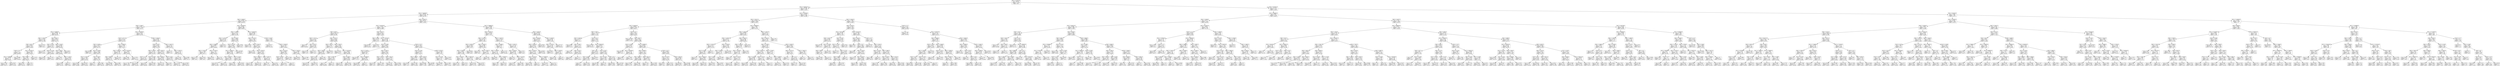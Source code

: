 digraph Tree {
node [shape=box] ;
0 [label="X[1] <= 470522.0\nmse = 833.25\nsamples = 15100\nvalue = 50.5"] ;
1 [label="X[1] <= 381681.0\nmse = 235.485\nsamples = 7578\nvalue = 74.876"] ;
0 -> 1 [labeldistance=2.5, labelangle=45, headlabel="True"] ;
2 [label="X[1] <= 346408.0\nmse = 108.352\nsamples = 4219\nvalue = 84.739"] ;
1 -> 2 ;
3 [label="X[0] <= 10936.5\nmse = 66.634\nsamples = 2145\nvalue = 89.764"] ;
2 -> 3 ;
4 [label="X[0] <= 1289.5\nmse = 43.797\nsamples = 1260\nvalue = 91.76"] ;
3 -> 4 ;
5 [label="X[1] <= 329956.5\nmse = 59.954\nsamples = 265\nvalue = 88.223"] ;
4 -> 5 ;
6 [label="X[0] <= 1238.5\nmse = 41.184\nsamples = 164\nvalue = 91.268"] ;
5 -> 6 ;
7 [label="X[0] <= 591.5\nmse = 39.593\nsamples = 152\nvalue = 91.803"] ;
6 -> 7 ;
8 [label="X[16] <= 3.5\nmse = 42.17\nsamples = 104\nvalue = 89.942"] ;
7 -> 8 ;
9 [label="X[1] <= 318656.0\nmse = 29.719\nsamples = 77\nvalue = 92.091"] ;
8 -> 9 ;
10 [label="mse = 17.254\nsamples = 53\nvalue = 94.377"] ;
9 -> 10 ;
11 [label="mse = 20.207\nsamples = 24\nvalue = 87.042"] ;
9 -> 11 ;
12 [label="mse = 26.966\nsamples = 27\nvalue = 83.815"] ;
8 -> 12 ;
13 [label="X[1] <= 327052.5\nmse = 10.264\nsamples = 48\nvalue = 95.833"] ;
7 -> 13 ;
14 [label="X[0] <= 695.5\nmse = 6.96\nsamples = 36\nvalue = 96.611"] ;
13 -> 14 ;
15 [label="mse = 6.454\nsamples = 14\nvalue = 95.214"] ;
14 -> 15 ;
16 [label="mse = 5.25\nsamples = 22\nvalue = 97.5"] ;
14 -> 16 ;
17 [label="mse = 12.917\nsamples = 12\nvalue = 93.5"] ;
13 -> 17 ;
18 [label="mse = 11.917\nsamples = 12\nvalue = 84.5"] ;
6 -> 18 ;
19 [label="X[0] <= 681.5\nmse = 50.913\nsamples = 101\nvalue = 83.277"] ;
5 -> 19 ;
20 [label="X[5] <= 0.746\nmse = 26.128\nsamples = 45\nvalue = 79.222"] ;
19 -> 20 ;
21 [label="mse = 14.379\nsamples = 13\nvalue = 74.923"] ;
20 -> 21 ;
22 [label="X[10] <= 0.149\nmse = 20.343\nsamples = 32\nvalue = 80.969"] ;
20 -> 22 ;
23 [label="mse = 14.527\nsamples = 20\nvalue = 82.65"] ;
22 -> 23 ;
24 [label="mse = 17.472\nsamples = 12\nvalue = 78.167"] ;
22 -> 24 ;
25 [label="X[0] <= 1228.5\nmse = 46.999\nsamples = 56\nvalue = 86.536"] ;
19 -> 25 ;
26 [label="X[0] <= 786.5\nmse = 18.868\nsamples = 47\nvalue = 88.936"] ;
25 -> 26 ;
27 [label="mse = 2.562\nsamples = 11\nvalue = 84.727"] ;
26 -> 27 ;
28 [label="X[0] <= 1140.5\nmse = 16.784\nsamples = 36\nvalue = 90.222"] ;
26 -> 28 ;
29 [label="mse = 14.528\nsamples = 29\nvalue = 91.241"] ;
28 -> 29 ;
30 [label="mse = 4.0\nsamples = 7\nvalue = 86.0"] ;
28 -> 30 ;
31 [label="mse = 6.667\nsamples = 9\nvalue = 74.0"] ;
25 -> 31 ;
32 [label="X[1] <= 333388.0\nmse = 35.275\nsamples = 995\nvalue = 92.702"] ;
4 -> 32 ;
33 [label="X[15] <= 67.5\nmse = 25.124\nsamples = 523\nvalue = 94.241"] ;
32 -> 33 ;
34 [label="X[3] <= 0.368\nmse = 23.201\nsamples = 411\nvalue = 94.737"] ;
33 -> 34 ;
35 [label="mse = 36.886\nsamples = 22\nvalue = 90.5"] ;
34 -> 35 ;
36 [label="X[11] <= 0.664\nmse = 21.354\nsamples = 389\nvalue = 94.977"] ;
34 -> 36 ;
37 [label="X[11] <= 0.623\nmse = 21.795\nsamples = 359\nvalue = 94.744"] ;
36 -> 37 ;
38 [label="mse = 20.953\nsamples = 347\nvalue = 94.888"] ;
37 -> 38 ;
39 [label="mse = 28.243\nsamples = 12\nvalue = 90.583"] ;
37 -> 39 ;
40 [label="X[3] <= 0.603\nmse = 7.646\nsamples = 30\nvalue = 97.767"] ;
36 -> 40 ;
41 [label="mse = 2.25\nsamples = 2\nvalue = 92.5"] ;
40 -> 41 ;
42 [label="mse = 5.908\nsamples = 28\nvalue = 98.143"] ;
40 -> 42 ;
43 [label="X[0] <= 10392.0\nmse = 27.958\nsamples = 112\nvalue = 92.42"] ;
33 -> 43 ;
44 [label="X[0] <= 10235.5\nmse = 31.406\nsamples = 79\nvalue = 91.316"] ;
43 -> 44 ;
45 [label="X[0] <= 9691.5\nmse = 26.447\nsamples = 70\nvalue = 92.157"] ;
44 -> 45 ;
46 [label="mse = 28.858\nsamples = 46\nvalue = 90.478"] ;
45 -> 46 ;
47 [label="mse = 6.068\nsamples = 24\nvalue = 95.375"] ;
45 -> 47 ;
48 [label="mse = 21.728\nsamples = 9\nvalue = 84.778"] ;
44 -> 48 ;
49 [label="X[1] <= 322195.5\nmse = 9.815\nsamples = 33\nvalue = 95.061"] ;
43 -> 49 ;
50 [label="mse = 3.484\nsamples = 16\nvalue = 96.875"] ;
49 -> 50 ;
51 [label="mse = 9.758\nsamples = 17\nvalue = 93.353"] ;
49 -> 51 ;
52 [label="X[0] <= 10334.5\nmse = 40.987\nsamples = 472\nvalue = 90.996"] ;
32 -> 52 ;
53 [label="X[16] <= 59.5\nmse = 39.042\nsamples = 434\nvalue = 91.514"] ;
52 -> 53 ;
54 [label="X[0] <= 2738.5\nmse = 36.742\nsamples = 319\nvalue = 92.232"] ;
53 -> 54 ;
55 [label="X[15] <= 17.5\nmse = 46.791\nsamples = 59\nvalue = 89.542"] ;
54 -> 55 ;
56 [label="mse = 27.765\nsamples = 38\nvalue = 92.395"] ;
55 -> 56 ;
57 [label="mse = 39.855\nsamples = 21\nvalue = 84.381"] ;
55 -> 57 ;
58 [label="X[10] <= 0.083\nmse = 32.448\nsamples = 260\nvalue = 92.842"] ;
54 -> 58 ;
59 [label="mse = 45.55\nsamples = 23\nvalue = 88.565"] ;
58 -> 59 ;
60 [label="mse = 29.229\nsamples = 237\nvalue = 93.257"] ;
58 -> 60 ;
61 [label="X[0] <= 9037.0\nmse = 40.023\nsamples = 115\nvalue = 89.522"] ;
53 -> 61 ;
62 [label="X[0] <= 8932.5\nmse = 36.339\nsamples = 83\nvalue = 88.265"] ;
61 -> 62 ;
63 [label="mse = 31.733\nsamples = 78\nvalue = 88.897"] ;
62 -> 63 ;
64 [label="mse = 4.64\nsamples = 5\nvalue = 78.4"] ;
62 -> 64 ;
65 [label="X[16] <= 95.5\nmse = 34.858\nsamples = 32\nvalue = 92.781"] ;
61 -> 65 ;
66 [label="mse = 10.208\nsamples = 17\nvalue = 96.706"] ;
65 -> 66 ;
67 [label="mse = 25.556\nsamples = 15\nvalue = 88.333"] ;
65 -> 67 ;
68 [label="X[0] <= 10427.5\nmse = 25.125\nsamples = 38\nvalue = 85.079"] ;
52 -> 68 ;
69 [label="mse = 1.25\nsamples = 4\nvalue = 74.5"] ;
68 -> 69 ;
70 [label="X[0] <= 10787.5\nmse = 13.219\nsamples = 34\nvalue = 86.324"] ;
68 -> 70 ;
71 [label="mse = 4.226\nsamples = 26\nvalue = 84.654"] ;
70 -> 71 ;
72 [label="mse = 3.938\nsamples = 8\nvalue = 91.75"] ;
70 -> 72 ;
73 [label="X[1] <= 323439.0\nmse = 85.401\nsamples = 885\nvalue = 86.922"] ;
3 -> 73 ;
74 [label="X[0] <= 11789.5\nmse = 53.767\nsamples = 440\nvalue = 91.182"] ;
73 -> 74 ;
75 [label="X[0] <= 11733.0\nmse = 80.374\nsamples = 100\nvalue = 88.16"] ;
74 -> 75 ;
76 [label="X[0] <= 11089.5\nmse = 58.691\nsamples = 77\nvalue = 90.896"] ;
75 -> 76 ;
77 [label="X[0] <= 11034.5\nmse = 71.188\nsamples = 32\nvalue = 85.75"] ;
76 -> 77 ;
78 [label="mse = 11.917\nsamples = 12\nvalue = 94.5"] ;
77 -> 78 ;
79 [label="mse = 33.25\nsamples = 20\nvalue = 80.5"] ;
77 -> 79 ;
80 [label="X[0] <= 11193.5\nmse = 17.58\nsamples = 45\nvalue = 94.556"] ;
76 -> 80 ;
81 [label="mse = 19.705\nsamples = 21\nvalue = 92.095"] ;
80 -> 81 ;
82 [label="mse = 5.79\nsamples = 24\nvalue = 96.708"] ;
80 -> 82 ;
83 [label="mse = 44.0\nsamples = 23\nvalue = 79.0"] ;
75 -> 83 ;
84 [label="X[3] <= 0.885\nmse = 42.466\nsamples = 340\nvalue = 92.071"] ;
74 -> 84 ;
85 [label="X[12] <= 0.729\nmse = 39.661\nsamples = 330\nvalue = 92.339"] ;
84 -> 85 ;
86 [label="X[1] <= 312961.5\nmse = 35.935\nsamples = 322\nvalue = 92.565"] ;
85 -> 86 ;
87 [label="X[0] <= 13292.5\nmse = 38.481\nsamples = 199\nvalue = 93.477"] ;
86 -> 87 ;
88 [label="mse = 48.757\nsamples = 121\nvalue = 92.264"] ;
87 -> 88 ;
89 [label="mse = 16.717\nsamples = 78\nvalue = 95.359"] ;
87 -> 89 ;
90 [label="X[13] <= 0.422\nmse = 28.293\nsamples = 123\nvalue = 91.089"] ;
86 -> 90 ;
91 [label="mse = 27.897\nsamples = 78\nvalue = 90.026"] ;
90 -> 91 ;
92 [label="mse = 23.618\nsamples = 45\nvalue = 92.933"] ;
90 -> 92 ;
93 [label="mse = 104.938\nsamples = 8\nvalue = 83.25"] ;
85 -> 93 ;
94 [label="mse = 53.96\nsamples = 10\nvalue = 83.2"] ;
84 -> 94 ;
95 [label="X[1] <= 340750.5\nmse = 80.997\nsamples = 445\nvalue = 82.71"] ;
73 -> 95 ;
96 [label="X[0] <= 11179.5\nmse = 72.934\nsamples = 345\nvalue = 84.246"] ;
95 -> 96 ;
97 [label="mse = 74.042\nsamples = 25\nvalue = 75.28"] ;
96 -> 97 ;
98 [label="X[0] <= 11441.0\nmse = 66.075\nsamples = 320\nvalue = 84.947"] ;
96 -> 98 ;
99 [label="mse = 31.163\nsamples = 19\nvalue = 93.684"] ;
98 -> 99 ;
100 [label="X[0] <= 14533.0\nmse = 63.156\nsamples = 301\nvalue = 84.395"] ;
98 -> 100 ;
101 [label="X[0] <= 13987.5\nmse = 64.894\nsamples = 251\nvalue = 85.215"] ;
100 -> 101 ;
102 [label="mse = 57.347\nsamples = 207\nvalue = 83.382"] ;
101 -> 102 ;
103 [label="mse = 10.179\nsamples = 44\nvalue = 93.841"] ;
101 -> 103 ;
104 [label="X[0] <= 14677.5\nmse = 34.122\nsamples = 50\nvalue = 80.28"] ;
100 -> 104 ;
105 [label="mse = 7.557\nsamples = 17\nvalue = 73.176"] ;
104 -> 105 ;
106 [label="mse = 8.421\nsamples = 33\nvalue = 83.939"] ;
104 -> 106 ;
107 [label="X[2] <= 0.481\nmse = 72.582\nsamples = 100\nvalue = 77.41"] ;
95 -> 107 ;
108 [label="mse = 6.222\nsamples = 3\nvalue = 92.333"] ;
107 -> 108 ;
109 [label="X[0] <= 13426.0\nmse = 67.533\nsamples = 97\nvalue = 76.948"] ;
107 -> 109 ;
110 [label="X[0] <= 13119.5\nmse = 65.668\nsamples = 56\nvalue = 74.786"] ;
109 -> 110 ;
111 [label="X[10] <= 0.361\nmse = 48.101\nsamples = 44\nvalue = 77.114"] ;
110 -> 111 ;
112 [label="mse = 42.25\nsamples = 43\nvalue = 77.512"] ;
111 -> 112 ;
113 [label="mse = 0.0\nsamples = 1\nvalue = 60.0"] ;
111 -> 113 ;
114 [label="mse = 37.354\nsamples = 12\nvalue = 66.25"] ;
110 -> 114 ;
115 [label="X[0] <= 14525.0\nmse = 54.966\nsamples = 41\nvalue = 79.902"] ;
109 -> 115 ;
116 [label="mse = 36.443\nsamples = 24\nvalue = 83.875"] ;
115 -> 116 ;
117 [label="mse = 27.384\nsamples = 17\nvalue = 74.294"] ;
115 -> 117 ;
118 [label="X[0] <= 10321.5\nmse = 98.373\nsamples = 2074\nvalue = 79.541"] ;
2 -> 118 ;
119 [label="X[1] <= 361929.0\nmse = 75.515\nsamples = 1420\nvalue = 81.888"] ;
118 -> 119 ;
120 [label="X[0] <= 878.5\nmse = 65.407\nsamples = 635\nvalue = 85.109"] ;
119 -> 120 ;
121 [label="X[0] <= 170.5\nmse = 24.453\nsamples = 49\nvalue = 73.469"] ;
120 -> 121 ;
122 [label="mse = 6.43\nsamples = 11\nvalue = 68.455"] ;
121 -> 122 ;
123 [label="X[0] <= 674.5\nmse = 20.283\nsamples = 38\nvalue = 74.921"] ;
121 -> 123 ;
124 [label="mse = 22.25\nsamples = 26\nvalue = 73.5"] ;
123 -> 124 ;
125 [label="mse = 2.167\nsamples = 12\nvalue = 78.0"] ;
123 -> 125 ;
126 [label="X[0] <= 2132.5\nmse = 56.556\nsamples = 586\nvalue = 86.082"] ;
120 -> 126 ;
127 [label="X[0] <= 1927.5\nmse = 74.837\nsamples = 79\nvalue = 82.19"] ;
126 -> 127 ;
128 [label="X[0] <= 1485.5\nmse = 53.096\nsamples = 61\nvalue = 85.049"] ;
127 -> 128 ;
129 [label="X[16] <= 10.5\nmse = 61.642\nsamples = 42\nvalue = 82.976"] ;
128 -> 129 ;
130 [label="mse = 36.276\nsamples = 24\nvalue = 86.875"] ;
129 -> 130 ;
131 [label="mse = 48.173\nsamples = 18\nvalue = 77.778"] ;
129 -> 131 ;
132 [label="mse = 3.706\nsamples = 19\nvalue = 89.632"] ;
128 -> 132 ;
133 [label="mse = 26.917\nsamples = 18\nvalue = 72.5"] ;
127 -> 133 ;
134 [label="X[0] <= 2542.5\nmse = 50.98\nsamples = 507\nvalue = 86.688"] ;
126 -> 134 ;
135 [label="mse = 18.345\nsamples = 21\nvalue = 94.19"] ;
134 -> 135 ;
136 [label="X[1] <= 351185.0\nmse = 49.853\nsamples = 486\nvalue = 86.364"] ;
134 -> 136 ;
137 [label="X[9] <= 0.005\nmse = 42.162\nsamples = 133\nvalue = 88.707"] ;
136 -> 137 ;
138 [label="mse = 41.7\nsamples = 125\nvalue = 88.304"] ;
137 -> 138 ;
139 [label="mse = 7.25\nsamples = 8\nvalue = 95.0"] ;
137 -> 139 ;
140 [label="X[0] <= 7438.0\nmse = 49.904\nsamples = 353\nvalue = 85.482"] ;
136 -> 140 ;
141 [label="mse = 42.792\nsamples = 217\nvalue = 86.544"] ;
140 -> 141 ;
142 [label="mse = 56.58\nsamples = 136\nvalue = 83.787"] ;
140 -> 142 ;
143 [label="X[0] <= 872.5\nmse = 68.514\nsamples = 785\nvalue = 79.283"] ;
119 -> 143 ;
144 [label="X[8] <= 0.396\nmse = 28.76\nsamples = 40\nvalue = 67.8"] ;
143 -> 144 ;
145 [label="mse = 26.475\nsamples = 26\nvalue = 65.423"] ;
144 -> 145 ;
146 [label="mse = 3.026\nsamples = 14\nvalue = 72.214"] ;
144 -> 146 ;
147 [label="X[1] <= 373724.0\nmse = 63.189\nsamples = 745\nvalue = 79.899"] ;
143 -> 147 ;
148 [label="X[13] <= 0.269\nmse = 56.691\nsamples = 426\nvalue = 81.061"] ;
147 -> 148 ;
149 [label="X[11] <= 0.382\nmse = 60.226\nsamples = 82\nvalue = 78.5"] ;
148 -> 149 ;
150 [label="mse = 54.194\nsamples = 19\nvalue = 72.737"] ;
149 -> 150 ;
151 [label="X[1] <= 373666.0\nmse = 49.007\nsamples = 63\nvalue = 80.238"] ;
149 -> 151 ;
152 [label="mse = 46.693\nsamples = 62\nvalue = 80.016"] ;
151 -> 152 ;
153 [label="mse = 0.0\nsamples = 1\nvalue = 94.0"] ;
151 -> 153 ;
154 [label="X[0] <= 7435.5\nmse = 53.912\nsamples = 344\nvalue = 81.672"] ;
148 -> 154 ;
155 [label="X[0] <= 2127.0\nmse = 51.034\nsamples = 227\nvalue = 82.749"] ;
154 -> 155 ;
156 [label="mse = 54.44\nsamples = 30\nvalue = 78.4"] ;
155 -> 156 ;
157 [label="mse = 47.196\nsamples = 197\nvalue = 83.411"] ;
155 -> 157 ;
158 [label="X[0] <= 7621.5\nmse = 52.876\nsamples = 117\nvalue = 79.581"] ;
154 -> 158 ;
159 [label="mse = 37.432\nsamples = 9\nvalue = 68.889"] ;
158 -> 159 ;
160 [label="mse = 43.842\nsamples = 108\nvalue = 80.472"] ;
158 -> 160 ;
161 [label="X[16] <= 73.5\nmse = 67.656\nsamples = 319\nvalue = 78.348"] ;
147 -> 161 ;
162 [label="X[10] <= 0.109\nmse = 66.762\nsamples = 271\nvalue = 79.074"] ;
161 -> 162 ;
163 [label="X[0] <= 1686.5\nmse = 55.26\nsamples = 111\nvalue = 80.964"] ;
162 -> 163 ;
164 [label="mse = 36.65\nsamples = 10\nvalue = 74.5"] ;
163 -> 164 ;
165 [label="mse = 52.556\nsamples = 101\nvalue = 81.604"] ;
163 -> 165 ;
166 [label="X[0] <= 9335.0\nmse = 70.544\nsamples = 160\nvalue = 77.762"] ;
162 -> 166 ;
167 [label="mse = 65.489\nsamples = 156\nvalue = 77.429"] ;
166 -> 167 ;
168 [label="mse = 94.688\nsamples = 4\nvalue = 90.75"] ;
166 -> 168 ;
169 [label="X[0] <= 8729.5\nmse = 52.938\nsamples = 48\nvalue = 74.25"] ;
161 -> 169 ;
170 [label="X[11] <= 0.149\nmse = 27.613\nsamples = 31\nvalue = 72.0"] ;
169 -> 170 ;
171 [label="mse = 18.688\nsamples = 4\nvalue = 61.75"] ;
170 -> 171 ;
172 [label="mse = 11.064\nsamples = 27\nvalue = 73.519"] ;
170 -> 172 ;
173 [label="mse = 73.052\nsamples = 17\nvalue = 78.353"] ;
169 -> 173 ;
174 [label="X[1] <= 368682.0\nmse = 110.088\nsamples = 654\nvalue = 74.446"] ;
118 -> 174 ;
175 [label="X[0] <= 13632.5\nmse = 101.919\nsamples = 434\nvalue = 77.071"] ;
174 -> 175 ;
176 [label="X[0] <= 13115.5\nmse = 84.719\nsamples = 307\nvalue = 75.065"] ;
175 -> 176 ;
177 [label="X[0] <= 12933.0\nmse = 81.336\nsamples = 268\nvalue = 76.16"] ;
176 -> 177 ;
178 [label="X[0] <= 11633.5\nmse = 70.692\nsamples = 248\nvalue = 75.294"] ;
177 -> 178 ;
179 [label="X[0] <= 11532.5\nmse = 77.927\nsamples = 135\nvalue = 78.296"] ;
178 -> 179 ;
180 [label="mse = 55.224\nsamples = 121\nvalue = 76.537"] ;
179 -> 180 ;
181 [label="mse = 16.25\nsamples = 14\nvalue = 93.5"] ;
179 -> 181 ;
182 [label="X[1] <= 356274.0\nmse = 38.419\nsamples = 113\nvalue = 71.708"] ;
178 -> 182 ;
183 [label="mse = 34.795\nsamples = 58\nvalue = 73.776"] ;
182 -> 183 ;
184 [label="mse = 32.977\nsamples = 55\nvalue = 69.527"] ;
182 -> 184 ;
185 [label="mse = 88.69\nsamples = 20\nvalue = 86.9"] ;
177 -> 185 ;
186 [label="X[0] <= 13262.5\nmse = 43.069\nsamples = 39\nvalue = 67.538"] ;
176 -> 186 ;
187 [label="mse = 14.25\nsamples = 8\nvalue = 56.5"] ;
186 -> 187 ;
188 [label="X[0] <= 13367.5\nmse = 10.947\nsamples = 31\nvalue = 70.387"] ;
186 -> 188 ;
189 [label="mse = 2.0\nsamples = 5\nvalue = 66.0"] ;
188 -> 189 ;
190 [label="mse = 8.254\nsamples = 26\nvalue = 71.231"] ;
188 -> 190 ;
191 [label="X[0] <= 14437.0\nmse = 110.246\nsamples = 127\nvalue = 81.921"] ;
175 -> 191 ;
192 [label="X[0] <= 14288.5\nmse = 55.972\nsamples = 71\nvalue = 86.0"] ;
191 -> 192 ;
193 [label="X[0] <= 13739.0\nmse = 47.071\nsamples = 59\nvalue = 84.254"] ;
192 -> 193 ;
194 [label="mse = 6.667\nsamples = 9\nvalue = 96.0"] ;
193 -> 194 ;
195 [label="X[1] <= 359497.5\nmse = 25.04\nsamples = 50\nvalue = 82.14"] ;
193 -> 195 ;
196 [label="mse = 17.05\nsamples = 30\nvalue = 84.5"] ;
195 -> 196 ;
197 [label="mse = 16.14\nsamples = 20\nvalue = 78.6"] ;
195 -> 197 ;
198 [label="mse = 11.076\nsamples = 12\nvalue = 94.583"] ;
192 -> 198 ;
199 [label="X[0] <= 15031.5\nmse = 131.223\nsamples = 56\nvalue = 76.75"] ;
191 -> 199 ;
200 [label="X[0] <= 14520.5\nmse = 49.505\nsamples = 43\nvalue = 71.535"] ;
199 -> 200 ;
201 [label="mse = 8.25\nsamples = 10\nvalue = 80.5"] ;
200 -> 201 ;
202 [label="X[0] <= 14718.0\nmse = 30.27\nsamples = 33\nvalue = 68.818"] ;
200 -> 202 ;
203 [label="mse = 6.544\nsamples = 13\nvalue = 62.615"] ;
202 -> 203 ;
204 [label="mse = 4.428\nsamples = 20\nvalue = 72.85"] ;
202 -> 204 ;
205 [label="mse = 14.0\nsamples = 13\nvalue = 94.0"] ;
199 -> 205 ;
206 [label="X[0] <= 13623.0\nmse = 85.796\nsamples = 220\nvalue = 69.268"] ;
174 -> 206 ;
207 [label="X[0] <= 13109.0\nmse = 68.226\nsamples = 151\nvalue = 66.821"] ;
206 -> 207 ;
208 [label="X[0] <= 12924.0\nmse = 66.422\nsamples = 126\nvalue = 68.119"] ;
207 -> 208 ;
209 [label="X[0] <= 11623.5\nmse = 50.334\nsamples = 113\nvalue = 66.805"] ;
208 -> 209 ;
210 [label="X[0] <= 11524.0\nmse = 60.249\nsamples = 44\nvalue = 70.477"] ;
209 -> 210 ;
211 [label="mse = 41.268\nsamples = 39\nvalue = 68.744"] ;
210 -> 211 ;
212 [label="mse = 2.0\nsamples = 5\nvalue = 84.0"] ;
210 -> 212 ;
213 [label="X[1] <= 370095.0\nmse = 29.93\nsamples = 69\nvalue = 64.464"] ;
209 -> 213 ;
214 [label="mse = 22.025\nsamples = 9\nvalue = 71.444"] ;
213 -> 214 ;
215 [label="mse = 22.71\nsamples = 60\nvalue = 63.417"] ;
213 -> 215 ;
216 [label="mse = 60.864\nsamples = 13\nvalue = 79.538"] ;
208 -> 216 ;
217 [label="mse = 26.042\nsamples = 25\nvalue = 60.28"] ;
207 -> 217 ;
218 [label="X[0] <= 14428.5\nmse = 82.467\nsamples = 69\nvalue = 74.623"] ;
206 -> 218 ;
219 [label="X[0] <= 13732.5\nmse = 50.556\nsamples = 42\nvalue = 78.667"] ;
218 -> 219 ;
220 [label="mse = 6.667\nsamples = 9\nvalue = 87.0"] ;
219 -> 220 ;
221 [label="X[0] <= 14329.0\nmse = 38.421\nsamples = 33\nvalue = 76.394"] ;
219 -> 221 ;
222 [label="mse = 16.155\nsamples = 26\nvalue = 73.808"] ;
221 -> 222 ;
223 [label="mse = 4.0\nsamples = 7\nvalue = 86.0"] ;
221 -> 223 ;
224 [label="mse = 67.111\nsamples = 27\nvalue = 68.333"] ;
218 -> 224 ;
225 [label="X[1] <= 427983.0\nmse = 119.537\nsamples = 3359\nvalue = 62.488"] ;
1 -> 225 ;
226 [label="X[0] <= 10311.0\nmse = 96.299\nsamples = 2039\nvalue = 67.087"] ;
225 -> 226 ;
227 [label="X[1] <= 404030.5\nmse = 86.833\nsamples = 1478\nvalue = 69.357"] ;
226 -> 227 ;
228 [label="X[0] <= 766.5\nmse = 77.155\nsamples = 774\nvalue = 72.544"] ;
227 -> 228 ;
229 [label="X[2] <= 0.564\nmse = 29.277\nsamples = 47\nvalue = 62.0"] ;
228 -> 229 ;
230 [label="mse = 4.688\nsamples = 4\nvalue = 53.25"] ;
229 -> 230 ;
231 [label="X[0] <= 160.5\nmse = 23.779\nsamples = 43\nvalue = 62.814"] ;
229 -> 231 ;
232 [label="mse = 2.84\nsamples = 9\nvalue = 58.222"] ;
231 -> 232 ;
233 [label="X[0] <= 414.5\nmse = 22.264\nsamples = 34\nvalue = 64.029"] ;
231 -> 233 ;
234 [label="mse = 6.007\nsamples = 17\nvalue = 66.412"] ;
233 -> 234 ;
235 [label="mse = 27.17\nsamples = 17\nvalue = 61.647"] ;
233 -> 235 ;
236 [label="X[15] <= 0.5\nmse = 72.598\nsamples = 727\nvalue = 73.226"] ;
228 -> 236 ;
237 [label="mse = 113.982\nsamples = 15\nvalue = 84.533"] ;
236 -> 237 ;
238 [label="X[1] <= 385529.0\nmse = 68.976\nsamples = 712\nvalue = 72.987"] ;
236 -> 238 ;
239 [label="X[9] <= 0.0\nmse = 58.978\nsamples = 137\nvalue = 76.015"] ;
238 -> 239 ;
240 [label="X[5] <= 0.545\nmse = 56.896\nsamples = 120\nvalue = 76.733"] ;
239 -> 240 ;
241 [label="mse = 0.0\nsamples = 1\nvalue = 98.0"] ;
240 -> 241 ;
242 [label="mse = 53.541\nsamples = 119\nvalue = 76.555"] ;
240 -> 242 ;
243 [label="mse = 44.291\nsamples = 17\nvalue = 70.941"] ;
239 -> 243 ;
244 [label="X[7] <= 0.167\nmse = 68.654\nsamples = 575\nvalue = 72.266"] ;
238 -> 244 ;
245 [label="X[7] <= 0.154\nmse = 61.648\nsamples = 412\nvalue = 71.502"] ;
244 -> 245 ;
246 [label="mse = 60.726\nsamples = 407\nvalue = 71.641"] ;
245 -> 246 ;
247 [label="mse = 7.36\nsamples = 5\nvalue = 60.2"] ;
245 -> 247 ;
248 [label="X[9] <= 0.0\nmse = 81.164\nsamples = 163\nvalue = 74.196"] ;
244 -> 248 ;
249 [label="mse = 66.224\nsamples = 138\nvalue = 72.978"] ;
248 -> 249 ;
250 [label="mse = 110.234\nsamples = 25\nvalue = 80.92"] ;
248 -> 250 ;
251 [label="X[16] <= 0.5\nmse = 74.024\nsamples = 704\nvalue = 65.852"] ;
227 -> 251 ;
252 [label="mse = 131.556\nsamples = 18\nvalue = 79.333"] ;
251 -> 252 ;
253 [label="X[0] <= 861.5\nmse = 67.62\nsamples = 686\nvalue = 65.499"] ;
251 -> 253 ;
254 [label="X[13] <= 0.301\nmse = 20.857\nsamples = 44\nvalue = 58.227"] ;
253 -> 254 ;
255 [label="mse = 28.333\nsamples = 6\nvalue = 51.0"] ;
254 -> 255 ;
256 [label="X[1] <= 418180.5\nmse = 10.127\nsamples = 38\nvalue = 59.368"] ;
254 -> 256 ;
257 [label="mse = 5.426\nsamples = 17\nvalue = 61.529"] ;
256 -> 257 ;
258 [label="mse = 7.093\nsamples = 21\nvalue = 57.619"] ;
256 -> 258 ;
259 [label="X[1] <= 418983.5\nmse = 66.953\nsamples = 642\nvalue = 65.997"] ;
253 -> 259 ;
260 [label="X[0] <= 9368.5\nmse = 67.223\nsamples = 402\nvalue = 67.284"] ;
259 -> 260 ;
261 [label="X[0] <= 6816.5\nmse = 68.05\nsamples = 368\nvalue = 66.889"] ;
260 -> 261 ;
262 [label="mse = 79.437\nsamples = 276\nvalue = 67.797"] ;
261 -> 262 ;
263 [label="mse = 23.984\nsamples = 92\nvalue = 64.163"] ;
261 -> 263 ;
264 [label="X[0] <= 9617.5\nmse = 38.305\nsamples = 34\nvalue = 71.559"] ;
260 -> 264 ;
265 [label="mse = 27.45\nsamples = 10\nvalue = 78.5"] ;
264 -> 265 ;
266 [label="mse = 14.389\nsamples = 24\nvalue = 68.667"] ;
264 -> 266 ;
267 [label="X[16] <= 41.5\nmse = 59.083\nsamples = 240\nvalue = 63.842"] ;
259 -> 267 ;
268 [label="X[11] <= 0.074\nmse = 51.161\nsamples = 144\nvalue = 62.576"] ;
267 -> 268 ;
269 [label="mse = 100.0\nsamples = 2\nvalue = 78.0"] ;
268 -> 269 ;
270 [label="mse = 47.075\nsamples = 142\nvalue = 62.359"] ;
268 -> 270 ;
271 [label="X[0] <= 6813.0\nmse = 64.963\nsamples = 96\nvalue = 65.74"] ;
267 -> 271 ;
272 [label="mse = 86.614\nsamples = 48\nvalue = 68.271"] ;
271 -> 272 ;
273 [label="mse = 30.498\nsamples = 48\nvalue = 63.208"] ;
271 -> 273 ;
274 [label="X[1] <= 396490.5\nmse = 71.907\nsamples = 561\nvalue = 61.107"] ;
226 -> 274 ;
275 [label="X[0] <= 13618.5\nmse = 69.058\nsamples = 223\nvalue = 64.632"] ;
274 -> 275 ;
276 [label="X[0] <= 11620.5\nmse = 60.137\nsamples = 155\nvalue = 62.748"] ;
275 -> 276 ;
277 [label="X[0] <= 11518.5\nmse = 41.213\nsamples = 54\nvalue = 67.519"] ;
276 -> 277 ;
278 [label="X[12] <= 0.097\nmse = 27.956\nsamples = 47\nvalue = 65.957"] ;
277 -> 278 ;
279 [label="mse = 0.25\nsamples = 2\nvalue = 50.5"] ;
278 -> 279 ;
280 [label="X[0] <= 10915.5\nmse = 18.096\nsamples = 45\nvalue = 66.644"] ;
278 -> 280 ;
281 [label="mse = 8.822\nsamples = 25\nvalue = 68.24"] ;
280 -> 281 ;
282 [label="mse = 22.527\nsamples = 20\nvalue = 64.65"] ;
280 -> 282 ;
283 [label="mse = 4.0\nsamples = 7\nvalue = 78.0"] ;
277 -> 283 ;
284 [label="X[0] <= 13105.0\nmse = 51.585\nsamples = 101\nvalue = 60.198"] ;
276 -> 284 ;
285 [label="X[0] <= 12916.5\nmse = 53.475\nsamples = 78\nvalue = 61.577"] ;
284 -> 285 ;
286 [label="X[3] <= 0.667\nmse = 24.735\nsamples = 61\nvalue = 59.049"] ;
285 -> 286 ;
287 [label="mse = 18.919\nsamples = 44\nvalue = 57.614"] ;
286 -> 287 ;
288 [label="mse = 20.651\nsamples = 17\nvalue = 62.765"] ;
286 -> 288 ;
289 [label="mse = 51.405\nsamples = 17\nvalue = 70.647"] ;
285 -> 289 ;
290 [label="mse = 16.858\nsamples = 23\nvalue = 55.522"] ;
284 -> 290 ;
291 [label="X[0] <= 15021.5\nmse = 62.862\nsamples = 68\nvalue = 68.926"] ;
275 -> 291 ;
292 [label="X[0] <= 14510.5\nmse = 51.883\nsamples = 62\nvalue = 67.71"] ;
291 -> 292 ;
293 [label="X[0] <= 13726.0\nmse = 33.678\nsamples = 39\nvalue = 71.59"] ;
292 -> 293 ;
294 [label="mse = 1.25\nsamples = 4\nvalue = 80.5"] ;
293 -> 294 ;
295 [label="X[16] <= 142.5\nmse = 27.273\nsamples = 35\nvalue = 70.571"] ;
293 -> 295 ;
296 [label="mse = 21.234\nsamples = 33\nvalue = 69.909"] ;
295 -> 296 ;
297 [label="mse = 0.25\nsamples = 2\nvalue = 81.5"] ;
295 -> 297 ;
298 [label="mse = 13.94\nsamples = 23\nvalue = 61.13"] ;
292 -> 298 ;
299 [label="mse = 2.917\nsamples = 6\nvalue = 81.5"] ;
291 -> 299 ;
300 [label="X[0] <= 15012.0\nmse = 60.177\nsamples = 338\nvalue = 58.781"] ;
274 -> 300 ;
301 [label="X[0] <= 13613.0\nmse = 54.755\nsamples = 325\nvalue = 58.252"] ;
300 -> 301 ;
302 [label="X[0] <= 11700.5\nmse = 44.338\nsamples = 217\nvalue = 56.839"] ;
301 -> 302 ;
303 [label="X[1] <= 414377.0\nmse = 33.257\nsamples = 105\nvalue = 60.219"] ;
302 -> 303 ;
304 [label="X[0] <= 11210.0\nmse = 28.066\nsamples = 64\nvalue = 62.109"] ;
303 -> 304 ;
305 [label="mse = 23.847\nsamples = 40\nvalue = 60.45"] ;
304 -> 305 ;
306 [label="mse = 22.859\nsamples = 24\nvalue = 64.875"] ;
304 -> 306 ;
307 [label="X[16] <= 107.5\nmse = 27.074\nsamples = 41\nvalue = 57.268"] ;
303 -> 307 ;
308 [label="mse = 22.321\nsamples = 37\nvalue = 58.054"] ;
307 -> 308 ;
309 [label="mse = 12.5\nsamples = 4\nvalue = 50.0"] ;
307 -> 309 ;
310 [label="X[0] <= 11799.5\nmse = 33.971\nsamples = 112\nvalue = 53.67"] ;
302 -> 310 ;
311 [label="mse = 5.25\nsamples = 8\nvalue = 45.5"] ;
310 -> 311 ;
312 [label="X[0] <= 13099.0\nmse = 30.652\nsamples = 104\nvalue = 54.298"] ;
310 -> 312 ;
313 [label="mse = 29.11\nsamples = 79\nvalue = 55.532"] ;
312 -> 313 ;
314 [label="mse = 15.52\nsamples = 25\nvalue = 50.4"] ;
312 -> 314 ;
315 [label="X[0] <= 14503.5\nmse = 63.603\nsamples = 108\nvalue = 61.093"] ;
301 -> 315 ;
316 [label="X[0] <= 13721.0\nmse = 34.157\nsamples = 69\nvalue = 65.58"] ;
315 -> 316 ;
317 [label="mse = 4.0\nsamples = 7\nvalue = 75.0"] ;
316 -> 317 ;
318 [label="X[4] <= 5.5\nmse = 26.411\nsamples = 62\nvalue = 64.516"] ;
316 -> 318 ;
319 [label="mse = 11.76\nsamples = 25\nvalue = 61.4"] ;
318 -> 319 ;
320 [label="mse = 25.316\nsamples = 37\nvalue = 66.622"] ;
318 -> 320 ;
321 [label="X[0] <= 14651.5\nmse = 17.053\nsamples = 39\nvalue = 53.154"] ;
315 -> 321 ;
322 [label="mse = 5.5\nsamples = 16\nvalue = 49.0"] ;
321 -> 322 ;
323 [label="mse = 4.737\nsamples = 23\nvalue = 56.043"] ;
321 -> 323 ;
324 [label="mse = 14.0\nsamples = 13\nvalue = 72.0"] ;
300 -> 324 ;
325 [label="X[0] <= 10302.0\nmse = 72.309\nsamples = 1320\nvalue = 55.385"] ;
225 -> 325 ;
326 [label="X[0] <= 1353.5\nmse = 62.749\nsamples = 918\nvalue = 57.595"] ;
325 -> 326 ;
327 [label="X[1] <= 451728.5\nmse = 47.483\nsamples = 124\nvalue = 51.129"] ;
326 -> 327 ;
328 [label="X[8] <= 0.027\nmse = 42.965\nsamples = 67\nvalue = 54.075"] ;
327 -> 328 ;
329 [label="mse = 29.714\nsamples = 14\nvalue = 61.0"] ;
328 -> 329 ;
330 [label="X[11] <= 0.556\nmse = 30.449\nsamples = 53\nvalue = 52.245"] ;
328 -> 330 ;
331 [label="X[0] <= 598.0\nmse = 23.21\nsamples = 40\nvalue = 53.8"] ;
330 -> 331 ;
332 [label="mse = 14.444\nsamples = 18\nvalue = 50.667"] ;
331 -> 332 ;
333 [label="mse = 15.777\nsamples = 22\nvalue = 56.364"] ;
331 -> 333 ;
334 [label="mse = 22.402\nsamples = 13\nvalue = 47.462"] ;
330 -> 334 ;
335 [label="X[2] <= 0.797\nmse = 30.608\nsamples = 57\nvalue = 47.667"] ;
327 -> 335 ;
336 [label="X[11] <= 0.142\nmse = 25.587\nsamples = 37\nvalue = 49.378"] ;
335 -> 336 ;
337 [label="mse = 11.04\nsamples = 5\nvalue = 41.6"] ;
336 -> 337 ;
338 [label="X[3] <= 0.719\nmse = 16.929\nsamples = 32\nvalue = 50.594"] ;
336 -> 338 ;
339 [label="X[0] <= 648.5\nmse = 12.999\nsamples = 31\nvalue = 50.968"] ;
338 -> 339 ;
340 [label="mse = 8.658\nsamples = 14\nvalue = 48.357"] ;
339 -> 340 ;
341 [label="mse = 6.339\nsamples = 17\nvalue = 53.118"] ;
339 -> 341 ;
342 [label="mse = 0.0\nsamples = 1\nvalue = 39.0"] ;
338 -> 342 ;
343 [label="mse = 24.45\nsamples = 20\nvalue = 44.5"] ;
335 -> 343 ;
344 [label="X[1] <= 441702.0\nmse = 57.584\nsamples = 794\nvalue = 58.605"] ;
326 -> 344 ;
345 [label="X[0] <= 1821.0\nmse = 62.798\nsamples = 296\nvalue = 61.389"] ;
344 -> 345 ;
346 [label="mse = 139.0\nsamples = 16\nvalue = 71.0"] ;
345 -> 346 ;
347 [label="X[15] <= 0.5\nmse = 52.863\nsamples = 280\nvalue = 60.839"] ;
345 -> 347 ;
348 [label="mse = 2.889\nsamples = 3\nvalue = 79.333"] ;
347 -> 348 ;
349 [label="X[0] <= 2104.0\nmse = 49.66\nsamples = 277\nvalue = 60.639"] ;
347 -> 349 ;
350 [label="mse = 21.75\nsamples = 8\nvalue = 52.5"] ;
349 -> 350 ;
351 [label="X[0] <= 2516.0\nmse = 48.462\nsamples = 269\nvalue = 60.881"] ;
349 -> 351 ;
352 [label="mse = 21.188\nsamples = 16\nvalue = 67.25"] ;
351 -> 352 ;
353 [label="mse = 47.459\nsamples = 253\nvalue = 60.478"] ;
351 -> 353 ;
354 [label="X[16] <= 0.5\nmse = 47.14\nsamples = 498\nvalue = 56.95"] ;
344 -> 354 ;
355 [label="mse = 67.653\nsamples = 11\nvalue = 68.273"] ;
354 -> 355 ;
356 [label="X[0] <= 1814.5\nmse = 43.715\nsamples = 487\nvalue = 56.694"] ;
354 -> 356 ;
357 [label="X[0] <= 1716.0\nmse = 56.552\nsamples = 36\nvalue = 61.944"] ;
356 -> 357 ;
358 [label="mse = 7.668\nsamples = 28\nvalue = 58.214"] ;
357 -> 358 ;
359 [label="mse = 8.5\nsamples = 8\nvalue = 75.0"] ;
357 -> 359 ;
360 [label="X[0] <= 3805.5\nmse = 40.315\nsamples = 451\nvalue = 56.275"] ;
356 -> 360 ;
361 [label="X[0] <= 2149.5\nmse = 35.427\nsamples = 128\nvalue = 52.703"] ;
360 -> 361 ;
362 [label="mse = 27.06\nsamples = 22\nvalue = 46.591"] ;
361 -> 362 ;
363 [label="mse = 27.801\nsamples = 106\nvalue = 53.972"] ;
361 -> 363 ;
364 [label="X[0] <= 5315.0\nmse = 35.192\nsamples = 323\nvalue = 57.69"] ;
360 -> 364 ;
365 [label="mse = 33.93\nsamples = 81\nvalue = 60.346"] ;
364 -> 365 ;
366 [label="mse = 32.465\nsamples = 242\nvalue = 56.802"] ;
364 -> 366 ;
367 [label="X[16] <= 1.5\nmse = 57.522\nsamples = 402\nvalue = 50.338"] ;
325 -> 367 ;
368 [label="mse = 41.758\nsamples = 23\nvalue = 60.261"] ;
367 -> 368 ;
369 [label="X[1] <= 453375.0\nmse = 52.141\nsamples = 379\nvalue = 49.736"] ;
367 -> 369 ;
370 [label="X[0] <= 13606.0\nmse = 49.566\nsamples = 217\nvalue = 51.673"] ;
369 -> 370 ;
371 [label="X[15] <= 130.0\nmse = 38.487\nsamples = 134\nvalue = 49.925"] ;
370 -> 371 ;
372 [label="X[0] <= 11695.0\nmse = 33.033\nsamples = 124\nvalue = 50.653"] ;
371 -> 372 ;
373 [label="X[15] <= 42.5\nmse = 33.61\nsamples = 63\nvalue = 52.571"] ;
372 -> 373 ;
374 [label="mse = 25.644\nsamples = 35\nvalue = 50.686"] ;
373 -> 374 ;
375 [label="mse = 33.566\nsamples = 28\nvalue = 54.929"] ;
373 -> 375 ;
376 [label="X[16] <= 128.5\nmse = 24.712\nsamples = 61\nvalue = 48.672"] ;
372 -> 376 ;
377 [label="mse = 19.432\nsamples = 60\nvalue = 48.367"] ;
376 -> 377 ;
378 [label="mse = 0.0\nsamples = 1\nvalue = 67.0"] ;
376 -> 378 ;
379 [label="mse = 18.09\nsamples = 10\nvalue = 40.9"] ;
371 -> 379 ;
380 [label="X[0] <= 14408.5\nmse = 54.563\nsamples = 83\nvalue = 54.494"] ;
370 -> 380 ;
381 [label="X[16] <= 137.5\nmse = 30.059\nsamples = 42\nvalue = 59.476"] ;
380 -> 381 ;
382 [label="mse = 25.04\nsamples = 27\nvalue = 61.815"] ;
381 -> 382 ;
383 [label="mse = 11.529\nsamples = 15\nvalue = 55.267"] ;
381 -> 383 ;
384 [label="X[0] <= 15005.0\nmse = 28.189\nsamples = 41\nvalue = 49.39"] ;
380 -> 384 ;
385 [label="X[0] <= 14497.5\nmse = 17.454\nsamples = 38\nvalue = 48.421"] ;
384 -> 385 ;
386 [label="mse = 5.25\nsamples = 8\nvalue = 53.5"] ;
385 -> 386 ;
387 [label="mse = 11.996\nsamples = 30\nvalue = 47.067"] ;
385 -> 387 ;
388 [label="mse = 1.556\nsamples = 3\nvalue = 61.667"] ;
384 -> 388 ;
389 [label="X[0] <= 13603.0\nmse = 43.838\nsamples = 162\nvalue = 47.142"] ;
369 -> 389 ;
390 [label="X[0] <= 10900.0\nmse = 33.284\nsamples = 105\nvalue = 45.857"] ;
389 -> 390 ;
391 [label="mse = 10.521\nsamples = 13\nvalue = 52.308"] ;
390 -> 391 ;
392 [label="X[2] <= 0.531\nmse = 29.791\nsamples = 92\nvalue = 44.946"] ;
390 -> 392 ;
393 [label="mse = 3.44\nsamples = 5\nvalue = 36.6"] ;
392 -> 393 ;
394 [label="X[15] <= 64.5\nmse = 27.072\nsamples = 87\nvalue = 45.425"] ;
392 -> 394 ;
395 [label="mse = 26.802\nsamples = 36\nvalue = 47.556"] ;
394 -> 395 ;
396 [label="mse = 21.798\nsamples = 51\nvalue = 43.922"] ;
394 -> 396 ;
397 [label="X[0] <= 14491.5\nmse = 54.636\nsamples = 57\nvalue = 49.509"] ;
389 -> 397 ;
398 [label="X[0] <= 13800.0\nmse = 30.138\nsamples = 36\nvalue = 52.972"] ;
397 -> 398 ;
399 [label="mse = 11.347\nsamples = 7\nvalue = 60.286"] ;
398 -> 399 ;
400 [label="mse = 18.647\nsamples = 29\nvalue = 51.207"] ;
398 -> 400 ;
401 [label="mse = 40.816\nsamples = 21\nvalue = 43.571"] ;
397 -> 401 ;
402 [label="X[1] <= 657591.5\nmse = 233.787\nsamples = 7522\nvalue = 25.943"] ;
0 -> 402 [labeldistance=2.5, labelangle=-45, headlabel="False"] ;
403 [label="X[1] <= 538960.5\nmse = 92.63\nsamples = 3705\nvalue = 38.463"] ;
402 -> 403 ;
404 [label="X[0] <= 10289.0\nmse = 59.117\nsamples = 1647\nvalue = 45.018"] ;
403 -> 404 ;
405 [label="X[1] <= 499132.0\nmse = 52.606\nsamples = 1085\nvalue = 47.036"] ;
404 -> 405 ;
406 [label="X[0] <= 745.5\nmse = 47.341\nsamples = 456\nvalue = 49.969"] ;
405 -> 406 ;
407 [label="X[0] <= 240.5\nmse = 11.626\nsamples = 44\nvalue = 42.318"] ;
406 -> 407 ;
408 [label="mse = 2.213\nsamples = 13\nvalue = 39.308"] ;
407 -> 408 ;
409 [label="X[0] <= 394.0\nmse = 10.179\nsamples = 31\nvalue = 43.581"] ;
407 -> 409 ;
410 [label="mse = 5.354\nsamples = 12\nvalue = 45.75"] ;
409 -> 410 ;
411 [label="mse = 8.377\nsamples = 19\nvalue = 42.211"] ;
409 -> 411 ;
412 [label="X[15] <= 0.5\nmse = 44.236\nsamples = 412\nvalue = 50.786"] ;
406 -> 412 ;
413 [label="mse = 28.744\nsamples = 11\nvalue = 61.273"] ;
412 -> 413 ;
414 [label="X[1] <= 483653.0\nmse = 41.562\nsamples = 401\nvalue = 50.499"] ;
412 -> 414 ;
415 [label="X[0] <= 8999.0\nmse = 38.502\nsamples = 166\nvalue = 52.06"] ;
414 -> 415 ;
416 [label="X[0] <= 7498.5\nmse = 38.394\nsamples = 134\nvalue = 51.313"] ;
415 -> 416 ;
417 [label="mse = 39.353\nsamples = 113\nvalue = 52.212"] ;
416 -> 417 ;
418 [label="mse = 5.488\nsamples = 21\nvalue = 46.476"] ;
416 -> 418 ;
419 [label="X[8] <= 0.006\nmse = 26.84\nsamples = 32\nvalue = 55.188"] ;
415 -> 419 ;
420 [label="mse = 0.0\nsamples = 1\nvalue = 71.0"] ;
419 -> 420 ;
421 [label="mse = 19.38\nsamples = 31\nvalue = 54.677"] ;
419 -> 421 ;
422 [label="X[4] <= 0.5\nmse = 40.784\nsamples = 235\nvalue = 49.396"] ;
414 -> 422 ;
423 [label="mse = 27.287\nsamples = 27\nvalue = 45.519"] ;
422 -> 423 ;
424 [label="X[1] <= 497156.0\nmse = 40.331\nsamples = 208\nvalue = 49.899"] ;
422 -> 424 ;
425 [label="mse = 36.882\nsamples = 189\nvalue = 49.556"] ;
424 -> 425 ;
426 [label="mse = 61.795\nsamples = 19\nvalue = 53.316"] ;
424 -> 426 ;
427 [label="X[0] <= 3796.5\nmse = 45.663\nsamples = 629\nvalue = 44.909"] ;
405 -> 427 ;
428 [label="X[0] <= 838.5\nmse = 30.063\nsamples = 236\nvalue = 41.661"] ;
427 -> 428 ;
429 [label="X[1] <= 535088.0\nmse = 11.027\nsamples = 41\nvalue = 36.439"] ;
428 -> 429 ;
430 [label="X[1] <= 510323.0\nmse = 7.131\nsamples = 38\nvalue = 37.026"] ;
429 -> 430 ;
431 [label="mse = 6.298\nsamples = 17\nvalue = 38.765"] ;
430 -> 431 ;
432 [label="mse = 3.379\nsamples = 21\nvalue = 35.619"] ;
430 -> 432 ;
433 [label="mse = 0.667\nsamples = 3\nvalue = 29.0"] ;
429 -> 433 ;
434 [label="X[12] <= 0.251\nmse = 27.127\nsamples = 195\nvalue = 42.759"] ;
428 -> 434 ;
435 [label="mse = 27.834\nsamples = 25\nvalue = 39.08"] ;
434 -> 435 ;
436 [label="X[13] <= 0.559\nmse = 24.739\nsamples = 170\nvalue = 43.3"] ;
434 -> 436 ;
437 [label="X[16] <= 21.5\nmse = 23.092\nsamples = 167\nvalue = 43.126"] ;
436 -> 437 ;
438 [label="mse = 26.822\nsamples = 114\nvalue = 42.193"] ;
437 -> 438 ;
439 [label="mse = 9.171\nsamples = 53\nvalue = 45.132"] ;
437 -> 439 ;
440 [label="mse = 20.667\nsamples = 3\nvalue = 53.0"] ;
436 -> 440 ;
441 [label="X[0] <= 6090.5\nmse = 44.889\nsamples = 393\nvalue = 46.86"] ;
427 -> 441 ;
442 [label="X[7] <= 0.096\nmse = 26.871\nsamples = 97\nvalue = 50.216"] ;
441 -> 442 ;
443 [label="X[1] <= 506410.0\nmse = 22.399\nsamples = 59\nvalue = 51.797"] ;
442 -> 443 ;
444 [label="mse = 23.984\nsamples = 16\nvalue = 54.625"] ;
443 -> 444 ;
445 [label="X[15] <= 1.5\nmse = 17.725\nsamples = 43\nvalue = 50.744"] ;
443 -> 445 ;
446 [label="mse = 0.0\nsamples = 3\nvalue = 57.0"] ;
445 -> 446 ;
447 [label="mse = 15.899\nsamples = 40\nvalue = 50.275"] ;
445 -> 447 ;
448 [label="X[12] <= 0.595\nmse = 23.918\nsamples = 38\nvalue = 47.763"] ;
442 -> 448 ;
449 [label="mse = 11.481\nsamples = 27\nvalue = 46.0"] ;
448 -> 449 ;
450 [label="mse = 28.083\nsamples = 11\nvalue = 52.091"] ;
448 -> 450 ;
451 [label="X[0] <= 8696.5\nmse = 45.892\nsamples = 296\nvalue = 45.76"] ;
441 -> 451 ;
452 [label="X[0] <= 7395.0\nmse = 34.706\nsamples = 174\nvalue = 43.891"] ;
451 -> 452 ;
453 [label="X[0] <= 6241.5\nmse = 41.209\nsamples = 84\nvalue = 46.131"] ;
452 -> 453 ;
454 [label="mse = 8.512\nsamples = 11\nvalue = 37.818"] ;
453 -> 454 ;
455 [label="mse = 34.154\nsamples = 73\nvalue = 47.384"] ;
453 -> 455 ;
456 [label="X[8] <= 0.363\nmse = 19.582\nsamples = 90\nvalue = 41.8"] ;
452 -> 456 ;
457 [label="mse = 14.951\nsamples = 70\nvalue = 42.857"] ;
456 -> 457 ;
458 [label="mse = 18.19\nsamples = 20\nvalue = 38.1"] ;
456 -> 458 ;
459 [label="X[0] <= 9596.5\nmse = 49.753\nsamples = 122\nvalue = 48.426"] ;
451 -> 459 ;
460 [label="X[0] <= 9404.5\nmse = 56.879\nsamples = 66\nvalue = 51.0"] ;
459 -> 460 ;
461 [label="mse = 18.8\nsamples = 45\nvalue = 47.333"] ;
460 -> 461 ;
462 [label="mse = 47.932\nsamples = 21\nvalue = 58.857"] ;
460 -> 462 ;
463 [label="X[0] <= 9641.5\nmse = 24.346\nsamples = 56\nvalue = 45.393"] ;
459 -> 463 ;
464 [label="mse = 4.0\nsamples = 7\nvalue = 39.0"] ;
463 -> 464 ;
465 [label="mse = 20.58\nsamples = 49\nvalue = 46.306"] ;
463 -> 465 ;
466 [label="X[1] <= 515307.0\nmse = 48.652\nsamples = 562\nvalue = 41.123"] ;
404 -> 466 ;
467 [label="X[16] <= 11.5\nmse = 45.836\nsamples = 401\nvalue = 42.918"] ;
466 -> 467 ;
468 [label="X[1] <= 475944.5\nmse = 23.115\nsamples = 47\nvalue = 47.766"] ;
467 -> 468 ;
469 [label="mse = 11.667\nsamples = 6\nvalue = 55.0"] ;
468 -> 469 ;
470 [label="X[16] <= 1.5\nmse = 16.012\nsamples = 41\nvalue = 46.707"] ;
468 -> 470 ;
471 [label="mse = 6.994\nsamples = 13\nvalue = 50.077"] ;
470 -> 471 ;
472 [label="mse = 12.48\nsamples = 28\nvalue = 45.143"] ;
470 -> 472 ;
473 [label="X[1] <= 484095.0\nmse = 45.318\nsamples = 354\nvalue = 42.274"] ;
467 -> 473 ;
474 [label="X[0] <= 13600.5\nmse = 47.599\nsamples = 117\nvalue = 44.538"] ;
473 -> 474 ;
475 [label="X[0] <= 11644.5\nmse = 37.53\nsamples = 85\nvalue = 43.306"] ;
474 -> 475 ;
476 [label="X[0] <= 11500.0\nmse = 34.478\nsamples = 34\nvalue = 47.588"] ;
475 -> 476 ;
477 [label="mse = 24.062\nsamples = 30\nvalue = 46.267"] ;
476 -> 477 ;
478 [label="mse = 1.25\nsamples = 4\nvalue = 57.5"] ;
476 -> 478 ;
479 [label="X[0] <= 11836.5\nmse = 19.189\nsamples = 51\nvalue = 40.451"] ;
475 -> 479 ;
480 [label="mse = 3.5\nsamples = 4\nvalue = 34.0"] ;
479 -> 480 ;
481 [label="mse = 16.681\nsamples = 47\nvalue = 41.0"] ;
479 -> 481 ;
482 [label="X[0] <= 14399.5\nmse = 59.59\nsamples = 32\nvalue = 47.812"] ;
474 -> 482 ;
483 [label="mse = 26.621\nsamples = 16\nvalue = 53.438"] ;
482 -> 483 ;
484 [label="mse = 29.277\nsamples = 16\nvalue = 42.188"] ;
482 -> 484 ;
485 [label="X[0] <= 14992.5\nmse = 40.41\nsamples = 237\nvalue = 41.156"] ;
473 -> 485 ;
486 [label="X[0] <= 14485.5\nmse = 39.18\nsamples = 231\nvalue = 40.922"] ;
485 -> 486 ;
487 [label="X[0] <= 13594.5\nmse = 39.579\nsamples = 211\nvalue = 41.412"] ;
486 -> 487 ;
488 [label="mse = 34.212\nsamples = 170\nvalue = 40.276"] ;
487 -> 488 ;
489 [label="mse = 34.302\nsamples = 41\nvalue = 46.122"] ;
487 -> 489 ;
490 [label="mse = 5.688\nsamples = 20\nvalue = 35.75"] ;
486 -> 490 ;
491 [label="mse = 4.472\nsamples = 6\nvalue = 50.167"] ;
485 -> 491 ;
492 [label="X[0] <= 13590.5\nmse = 27.655\nsamples = 161\nvalue = 36.652"] ;
466 -> 492 ;
493 [label="X[13] <= 0.278\nmse = 22.091\nsamples = 116\nvalue = 35.56"] ;
492 -> 493 ;
494 [label="mse = 6.545\nsamples = 11\nvalue = 28.0"] ;
493 -> 494 ;
495 [label="X[1] <= 526379.0\nmse = 17.104\nsamples = 105\nvalue = 36.352"] ;
493 -> 495 ;
496 [label="X[12] <= 0.331\nmse = 17.456\nsamples = 56\nvalue = 37.839"] ;
495 -> 496 ;
497 [label="mse = 5.316\nsamples = 22\nvalue = 39.955"] ;
496 -> 497 ;
498 [label="X[15] <= 127.0\nmse = 20.543\nsamples = 34\nvalue = 36.471"] ;
496 -> 498 ;
499 [label="mse = 16.926\nsamples = 31\nvalue = 35.903"] ;
498 -> 499 ;
500 [label="mse = 20.222\nsamples = 3\nvalue = 42.333"] ;
498 -> 500 ;
501 [label="X[0] <= 10834.0\nmse = 11.288\nsamples = 49\nvalue = 34.653"] ;
495 -> 501 ;
502 [label="mse = 0.543\nsamples = 9\nvalue = 37.889"] ;
501 -> 502 ;
503 [label="X[3] <= 0.877\nmse = 10.819\nsamples = 40\nvalue = 33.925"] ;
501 -> 503 ;
504 [label="mse = 8.427\nsamples = 39\nvalue = 33.667"] ;
503 -> 504 ;
505 [label="mse = 0.0\nsamples = 1\nvalue = 44.0"] ;
503 -> 505 ;
506 [label="X[0] <= 13789.0\nmse = 31.004\nsamples = 45\nvalue = 39.467"] ;
492 -> 506 ;
507 [label="mse = 6.917\nsamples = 6\nvalue = 47.5"] ;
506 -> 507 ;
508 [label="X[0] <= 14987.5\nmse = 23.254\nsamples = 39\nvalue = 38.231"] ;
506 -> 508 ;
509 [label="X[0] <= 14481.5\nmse = 20.764\nsamples = 35\nvalue = 37.514"] ;
508 -> 509 ;
510 [label="mse = 12.391\nsamples = 26\nvalue = 39.385"] ;
509 -> 510 ;
511 [label="mse = 5.654\nsamples = 9\nvalue = 32.111"] ;
509 -> 511 ;
512 [label="mse = 1.25\nsamples = 4\nvalue = 44.5"] ;
508 -> 512 ;
513 [label="X[0] <= 10187.5\nmse = 57.532\nsamples = 2058\nvalue = 33.216"] ;
403 -> 513 ;
514 [label="X[1] <= 589819.0\nmse = 54.721\nsamples = 1450\nvalue = 35.228"] ;
513 -> 514 ;
515 [label="X[0] <= 1635.5\nmse = 42.767\nsamples = 675\nvalue = 38.587"] ;
514 -> 515 ;
516 [label="X[0] <= 631.5\nmse = 15.411\nsamples = 97\nvalue = 32.969"] ;
515 -> 516 ;
517 [label="X[1] <= 564140.5\nmse = 8.118\nsamples = 33\nvalue = 30.606"] ;
516 -> 517 ;
518 [label="mse = 5.91\nsamples = 17\nvalue = 32.176"] ;
517 -> 518 ;
519 [label="mse = 5.059\nsamples = 16\nvalue = 28.938"] ;
517 -> 519 ;
520 [label="X[1] <= 565017.0\nmse = 14.809\nsamples = 64\nvalue = 34.188"] ;
516 -> 520 ;
521 [label="X[15] <= 10.5\nmse = 16.608\nsamples = 32\nvalue = 35.781"] ;
520 -> 521 ;
522 [label="mse = 13.91\nsamples = 17\nvalue = 37.824"] ;
521 -> 522 ;
523 [label="mse = 9.582\nsamples = 15\nvalue = 33.467"] ;
521 -> 523 ;
524 [label="X[8] <= 0.371\nmse = 7.929\nsamples = 32\nvalue = 32.594"] ;
520 -> 524 ;
525 [label="mse = 4.667\nsamples = 27\nvalue = 33.333"] ;
524 -> 525 ;
526 [label="mse = 6.64\nsamples = 5\nvalue = 28.6"] ;
524 -> 526 ;
527 [label="X[1] <= 554367.0\nmse = 41.173\nsamples = 578\nvalue = 39.529"] ;
515 -> 527 ;
528 [label="X[0] <= 7391.5\nmse = 40.184\nsamples = 174\nvalue = 42.132"] ;
527 -> 528 ;
529 [label="X[0] <= 3841.0\nmse = 39.493\nsamples = 111\nvalue = 43.486"] ;
528 -> 529 ;
530 [label="X[0] <= 1794.5\nmse = 38.465\nsamples = 35\nvalue = 40.143"] ;
529 -> 530 ;
531 [label="mse = 24.816\nsamples = 7\nvalue = 49.571"] ;
530 -> 531 ;
532 [label="mse = 14.097\nsamples = 28\nvalue = 37.786"] ;
530 -> 532 ;
533 [label="X[0] <= 6087.5\nmse = 32.447\nsamples = 76\nvalue = 45.026"] ;
529 -> 533 ;
534 [label="mse = 24.05\nsamples = 41\nvalue = 47.268"] ;
533 -> 534 ;
535 [label="mse = 29.497\nsamples = 35\nvalue = 42.4"] ;
533 -> 535 ;
536 [label="X[0] <= 8693.0\nmse = 32.475\nsamples = 63\nvalue = 39.746"] ;
528 -> 536 ;
537 [label="X[11] <= 0.303\nmse = 18.602\nsamples = 33\nvalue = 36.394"] ;
536 -> 537 ;
538 [label="mse = 20.556\nsamples = 6\nvalue = 31.333"] ;
537 -> 538 ;
539 [label="mse = 11.213\nsamples = 27\nvalue = 37.519"] ;
537 -> 539 ;
540 [label="X[11] <= 0.429\nmse = 21.779\nsamples = 30\nvalue = 43.433"] ;
536 -> 540 ;
541 [label="mse = 9.204\nsamples = 14\nvalue = 46.286"] ;
540 -> 541 ;
542 [label="mse = 19.434\nsamples = 16\nvalue = 40.938"] ;
540 -> 542 ;
543 [label="X[0] <= 7387.5\nmse = 37.425\nsamples = 404\nvalue = 38.408"] ;
527 -> 543 ;
544 [label="X[0] <= 3793.0\nmse = 33.021\nsamples = 241\nvalue = 39.531"] ;
543 -> 544 ;
545 [label="X[0] <= 1789.0\nmse = 19.921\nsamples = 88\nvalue = 36.318"] ;
544 -> 545 ;
546 [label="mse = 12.917\nsamples = 6\nvalue = 44.5"] ;
545 -> 546 ;
547 [label="mse = 15.177\nsamples = 82\nvalue = 35.72"] ;
545 -> 547 ;
548 [label="X[0] <= 5387.0\nmse = 31.203\nsamples = 153\nvalue = 41.379"] ;
544 -> 548 ;
549 [label="mse = 20.948\nsamples = 51\nvalue = 44.588"] ;
548 -> 549 ;
550 [label="mse = 28.606\nsamples = 102\nvalue = 39.775"] ;
548 -> 550 ;
551 [label="X[0] <= 8687.0\nmse = 39.317\nsamples = 163\nvalue = 36.748"] ;
543 -> 551 ;
552 [label="X[10] <= 0.094\nmse = 12.329\nsamples = 79\nvalue = 32.886"] ;
551 -> 552 ;
553 [label="mse = 11.76\nsamples = 15\nvalue = 29.8"] ;
552 -> 553 ;
554 [label="mse = 9.707\nsamples = 64\nvalue = 33.609"] ;
552 -> 554 ;
555 [label="X[1] <= 562459.5\nmse = 37.474\nsamples = 84\nvalue = 40.381"] ;
551 -> 555 ;
556 [label="mse = 56.665\nsamples = 19\nvalue = 44.579"] ;
555 -> 556 ;
557 [label="mse = 25.207\nsamples = 65\nvalue = 39.154"] ;
555 -> 557 ;
558 [label="X[0] <= 3630.5\nmse = 46.753\nsamples = 775\nvalue = 32.303"] ;
514 -> 558 ;
559 [label="X[1] <= 619016.5\nmse = 19.32\nsamples = 268\nvalue = 28.664"] ;
558 -> 559 ;
560 [label="X[0] <= 928.5\nmse = 19.024\nsamples = 134\nvalue = 30.284"] ;
559 -> 560 ;
561 [label="X[8] <= 0.01\nmse = 8.457\nsamples = 34\nvalue = 27.118"] ;
560 -> 561 ;
562 [label="mse = 0.0\nsamples = 1\nvalue = 19.0"] ;
561 -> 562 ;
563 [label="X[13] <= 0.456\nmse = 6.656\nsamples = 33\nvalue = 27.364"] ;
561 -> 563 ;
564 [label="mse = 3.222\nsamples = 24\nvalue = 28.167"] ;
563 -> 564 ;
565 [label="mse = 9.506\nsamples = 9\nvalue = 25.222"] ;
563 -> 565 ;
566 [label="X[5] <= 0.775\nmse = 18.05\nsamples = 100\nvalue = 31.36"] ;
560 -> 566 ;
567 [label="X[7] <= 0.256\nmse = 14.133\nsamples = 46\nvalue = 33.326"] ;
566 -> 567 ;
568 [label="mse = 12.188\nsamples = 37\nvalue = 33.973"] ;
567 -> 568 ;
569 [label="mse = 13.333\nsamples = 9\nvalue = 30.667"] ;
567 -> 569 ;
570 [label="X[10] <= 0.131\nmse = 15.29\nsamples = 54\nvalue = 29.685"] ;
566 -> 570 ;
571 [label="mse = 12.759\nsamples = 40\nvalue = 30.875"] ;
570 -> 571 ;
572 [label="mse = 6.918\nsamples = 14\nvalue = 26.286"] ;
570 -> 572 ;
573 [label="X[16] <= 12.5\nmse = 14.371\nsamples = 134\nvalue = 27.045"] ;
559 -> 573 ;
574 [label="X[10] <= 0.103\nmse = 9.046\nsamples = 37\nvalue = 24.378"] ;
573 -> 574 ;
575 [label="mse = 6.617\nsamples = 9\nvalue = 26.778"] ;
574 -> 575 ;
576 [label="mse = 7.381\nsamples = 28\nvalue = 23.607"] ;
574 -> 576 ;
577 [label="X[1] <= 638232.5\nmse = 12.656\nsamples = 97\nvalue = 28.062"] ;
573 -> 577 ;
578 [label="X[8] <= 0.458\nmse = 12.453\nsamples = 36\nvalue = 29.861"] ;
577 -> 578 ;
579 [label="mse = 9.632\nsamples = 27\nvalue = 28.815"] ;
578 -> 579 ;
580 [label="mse = 7.778\nsamples = 9\nvalue = 33.0"] ;
578 -> 580 ;
581 [label="X[7] <= 0.296\nmse = 9.738\nsamples = 61\nvalue = 27.0"] ;
577 -> 581 ;
582 [label="mse = 8.636\nsamples = 55\nvalue = 26.618"] ;
581 -> 582 ;
583 [label="mse = 6.25\nsamples = 6\nvalue = 30.5"] ;
581 -> 583 ;
584 [label="X[0] <= 5988.0\nmse = 50.554\nsamples = 507\nvalue = 34.227"] ;
558 -> 584 ;
585 [label="X[1] <= 610019.0\nmse = 28.534\nsamples = 209\nvalue = 38.234"] ;
584 -> 585 ;
586 [label="X[11] <= 0.373\nmse = 26.95\nsamples = 60\nvalue = 41.183"] ;
585 -> 586 ;
587 [label="mse = 19.924\nsamples = 29\nvalue = 39.276"] ;
586 -> 587 ;
588 [label="X[2] <= 0.794\nmse = 26.934\nsamples = 31\nvalue = 42.968"] ;
586 -> 588 ;
589 [label="mse = 28.399\nsamples = 22\nvalue = 41.682"] ;
588 -> 589 ;
590 [label="mse = 9.432\nsamples = 9\nvalue = 46.111"] ;
588 -> 590 ;
591 [label="X[0] <= 5939.5\nmse = 24.26\nsamples = 149\nvalue = 37.047"] ;
585 -> 591 ;
592 [label="X[0] <= 5288.0\nmse = 22.008\nsamples = 141\nvalue = 36.624"] ;
591 -> 592 ;
593 [label="mse = 21.89\nsamples = 108\nvalue = 37.593"] ;
592 -> 593 ;
594 [label="mse = 9.278\nsamples = 33\nvalue = 33.455"] ;
592 -> 594 ;
595 [label="mse = 5.25\nsamples = 8\nvalue = 44.5"] ;
591 -> 595 ;
596 [label="X[0] <= 8679.5\nmse = 46.834\nsamples = 298\nvalue = 31.416"] ;
584 -> 596 ;
597 [label="X[0] <= 7474.0\nmse = 36.912\nsamples = 190\nvalue = 29.474"] ;
596 -> 597 ;
598 [label="X[15] <= 0.5\nmse = 30.285\nsamples = 99\nvalue = 33.091"] ;
597 -> 598 ;
599 [label="mse = 1.556\nsamples = 3\nvalue = 45.333"] ;
598 -> 599 ;
600 [label="mse = 26.352\nsamples = 96\nvalue = 32.708"] ;
598 -> 600 ;
601 [label="X[0] <= 8077.0\nmse = 14.402\nsamples = 91\nvalue = 25.538"] ;
597 -> 601 ;
602 [label="mse = 12.615\nsamples = 43\nvalue = 27.581"] ;
601 -> 602 ;
603 [label="mse = 8.915\nsamples = 48\nvalue = 23.708"] ;
601 -> 603 ;
604 [label="X[7] <= 0.076\nmse = 45.972\nsamples = 108\nvalue = 34.833"] ;
596 -> 604 ;
605 [label="X[0] <= 9390.0\nmse = 53.047\nsamples = 37\nvalue = 38.919"] ;
604 -> 605 ;
606 [label="mse = 2.702\nsamples = 22\nvalue = 34.545"] ;
605 -> 606 ;
607 [label="mse = 57.689\nsamples = 15\nvalue = 45.333"] ;
605 -> 607 ;
608 [label="X[1] <= 629113.0\nmse = 29.053\nsamples = 71\nvalue = 32.704"] ;
604 -> 608 ;
609 [label="mse = 33.804\nsamples = 39\nvalue = 35.128"] ;
608 -> 609 ;
610 [label="mse = 7.375\nsamples = 32\nvalue = 29.75"] ;
608 -> 610 ;
611 [label="X[1] <= 581769.0\nmse = 31.556\nsamples = 608\nvalue = 28.418"] ;
513 -> 611 ;
612 [label="X[1] <= 562983.5\nmse = 23.208\nsamples = 278\nvalue = 31.737"] ;
611 -> 612 ;
613 [label="X[0] <= 13587.0\nmse = 24.176\nsamples = 172\nvalue = 32.75"] ;
612 -> 613 ;
614 [label="X[0] <= 10884.5\nmse = 18.857\nsamples = 127\nvalue = 31.961"] ;
613 -> 614 ;
615 [label="mse = 9.471\nsamples = 23\nvalue = 35.913"] ;
614 -> 615 ;
616 [label="X[15] <= 0.5\nmse = 16.714\nsamples = 104\nvalue = 31.087"] ;
614 -> 616 ;
617 [label="mse = 13.44\nsamples = 5\nvalue = 38.4"] ;
616 -> 617 ;
618 [label="X[4] <= 10.5\nmse = 14.041\nsamples = 99\nvalue = 30.717"] ;
616 -> 618 ;
619 [label="mse = 11.718\nsamples = 89\nvalue = 31.213"] ;
618 -> 619 ;
620 [label="mse = 13.01\nsamples = 10\nvalue = 26.3"] ;
618 -> 620 ;
621 [label="X[0] <= 13786.0\nmse = 32.466\nsamples = 45\nvalue = 34.978"] ;
613 -> 621 ;
622 [label="mse = 4.472\nsamples = 6\nvalue = 45.167"] ;
621 -> 622 ;
623 [label="X[0] <= 14985.5\nmse = 18.345\nsamples = 39\nvalue = 33.41"] ;
621 -> 623 ;
624 [label="X[0] <= 14479.0\nmse = 14.617\nsamples = 36\nvalue = 32.778"] ;
623 -> 624 ;
625 [label="mse = 6.636\nsamples = 22\nvalue = 35.0"] ;
624 -> 625 ;
626 [label="mse = 7.204\nsamples = 14\nvalue = 29.286"] ;
624 -> 626 ;
627 [label="mse = 0.667\nsamples = 3\nvalue = 41.0"] ;
623 -> 627 ;
628 [label="X[0] <= 14983.0\nmse = 17.274\nsamples = 106\nvalue = 30.094"] ;
612 -> 628 ;
629 [label="X[13] <= 0.477\nmse = 16.217\nsamples = 104\nvalue = 29.933"] ;
628 -> 629 ;
630 [label="X[15] <= 3.5\nmse = 14.904\nsamples = 68\nvalue = 30.912"] ;
629 -> 630 ;
631 [label="mse = 1.188\nsamples = 4\nvalue = 36.25"] ;
630 -> 631 ;
632 [label="X[16] <= 135.5\nmse = 13.869\nsamples = 64\nvalue = 30.578"] ;
630 -> 632 ;
633 [label="mse = 9.746\nsamples = 60\nvalue = 30.233"] ;
632 -> 633 ;
634 [label="mse = 47.188\nsamples = 4\nvalue = 35.75"] ;
632 -> 634 ;
635 [label="X[6] <= 0.5\nmse = 13.465\nsamples = 36\nvalue = 28.083"] ;
629 -> 635 ;
636 [label="mse = 10.23\nsamples = 14\nvalue = 26.643"] ;
635 -> 636 ;
637 [label="mse = 13.364\nsamples = 22\nvalue = 29.0"] ;
635 -> 637 ;
638 [label="mse = 0.25\nsamples = 2\nvalue = 38.5"] ;
628 -> 638 ;
639 [label="X[1] <= 629906.5\nmse = 21.484\nsamples = 330\nvalue = 25.621"] ;
611 -> 639 ;
640 [label="X[0] <= 13582.5\nmse = 20.097\nsamples = 226\nvalue = 26.695"] ;
639 -> 640 ;
641 [label="X[0] <= 11576.0\nmse = 11.208\nsamples = 145\nvalue = 25.414"] ;
640 -> 641 ;
642 [label="X[1] <= 592490.5\nmse = 8.47\nsamples = 61\nvalue = 26.705"] ;
641 -> 642 ;
643 [label="mse = 3.556\nsamples = 18\nvalue = 29.0"] ;
642 -> 643 ;
644 [label="X[14] <= 4.5\nmse = 7.4\nsamples = 43\nvalue = 25.744"] ;
642 -> 644 ;
645 [label="mse = 6.467\nsamples = 42\nvalue = 25.905"] ;
644 -> 645 ;
646 [label="mse = 0.0\nsamples = 1\nvalue = 19.0"] ;
644 -> 646 ;
647 [label="X[0] <= 12022.5\nmse = 11.107\nsamples = 84\nvalue = 24.476"] ;
641 -> 647 ;
648 [label="mse = 9.785\nsamples = 22\nvalue = 21.818"] ;
647 -> 648 ;
649 [label="X[8] <= 0.094\nmse = 8.179\nsamples = 62\nvalue = 25.419"] ;
647 -> 649 ;
650 [label="mse = 8.102\nsamples = 14\nvalue = 27.571"] ;
649 -> 650 ;
651 [label="mse = 6.457\nsamples = 48\nvalue = 24.792"] ;
649 -> 651 ;
652 [label="X[0] <= 13780.5\nmse = 27.815\nsamples = 81\nvalue = 28.988"] ;
640 -> 652 ;
653 [label="mse = 5.25\nsamples = 8\nvalue = 39.5"] ;
652 -> 653 ;
654 [label="X[1] <= 597972.0\nmse = 16.85\nsamples = 73\nvalue = 27.836"] ;
652 -> 654 ;
655 [label="mse = 14.96\nsamples = 25\nvalue = 30.8"] ;
654 -> 655 ;
656 [label="X[2] <= 0.689\nmse = 10.873\nsamples = 48\nvalue = 26.292"] ;
654 -> 656 ;
657 [label="mse = 6.658\nsamples = 21\nvalue = 28.238"] ;
656 -> 657 ;
658 [label="mse = 8.914\nsamples = 27\nvalue = 24.778"] ;
656 -> 658 ;
659 [label="X[15] <= 2.0\nmse = 16.551\nsamples = 104\nvalue = 23.288"] ;
639 -> 659 ;
660 [label="mse = 13.438\nsamples = 8\nvalue = 28.25"] ;
659 -> 660 ;
661 [label="X[2] <= 0.568\nmse = 14.589\nsamples = 96\nvalue = 22.875"] ;
659 -> 661 ;
662 [label="mse = 14.938\nsamples = 16\nvalue = 25.25"] ;
661 -> 662 ;
663 [label="X[0] <= 14471.0\nmse = 13.165\nsamples = 80\nvalue = 22.4"] ;
661 -> 663 ;
664 [label="X[0] <= 13580.0\nmse = 13.237\nsamples = 71\nvalue = 22.789"] ;
663 -> 664 ;
665 [label="mse = 8.578\nsamples = 52\nvalue = 22.192"] ;
664 -> 665 ;
666 [label="mse = 22.349\nsamples = 19\nvalue = 24.421"] ;
664 -> 666 ;
667 [label="mse = 2.0\nsamples = 9\nvalue = 19.333"] ;
663 -> 667 ;
668 [label="X[1] <= 914924.0\nmse = 70.962\nsamples = 3817\nvalue = 13.79"] ;
402 -> 668 ;
669 [label="X[1] <= 767643.5\nmse = 40.501\nsamples = 1991\nvalue = 19.742"] ;
668 -> 669 ;
670 [label="X[0] <= 10269.5\nmse = 34.88\nsamples = 1141\nvalue = 22.464"] ;
669 -> 670 ;
671 [label="X[0] <= 3722.5\nmse = 33.696\nsamples = 830\nvalue = 23.786"] ;
670 -> 671 ;
672 [label="X[1] <= 681272.0\nmse = 14.341\nsamples = 300\nvalue = 20.763"] ;
671 -> 672 ;
673 [label="X[0] <= 3075.0\nmse = 9.577\nsamples = 80\nvalue = 23.85"] ;
672 -> 673 ;
674 [label="X[1] <= 672390.5\nmse = 6.702\nsamples = 64\nvalue = 23.219"] ;
673 -> 674 ;
675 [label="X[10] <= 0.151\nmse = 5.481\nsamples = 37\nvalue = 24.243"] ;
674 -> 675 ;
676 [label="mse = 2.972\nsamples = 24\nvalue = 23.333"] ;
675 -> 676 ;
677 [label="mse = 5.763\nsamples = 13\nvalue = 25.923"] ;
675 -> 677 ;
678 [label="mse = 4.966\nsamples = 27\nvalue = 21.815"] ;
674 -> 678 ;
679 [label="mse = 13.109\nsamples = 16\nvalue = 26.375"] ;
673 -> 679 ;
680 [label="X[0] <= 918.5\nmse = 11.348\nsamples = 220\nvalue = 19.641"] ;
672 -> 680 ;
681 [label="X[1] <= 716616.5\nmse = 8.739\nsamples = 65\nvalue = 17.554"] ;
680 -> 681 ;
682 [label="X[9] <= 0.184\nmse = 6.176\nsamples = 44\nvalue = 18.773"] ;
681 -> 682 ;
683 [label="mse = 4.15\nsamples = 38\nvalue = 18.184"] ;
682 -> 683 ;
684 [label="mse = 2.917\nsamples = 6\nvalue = 22.5"] ;
682 -> 684 ;
685 [label="mse = 4.476\nsamples = 21\nvalue = 15.0"] ;
681 -> 685 ;
686 [label="X[1] <= 736904.0\nmse = 9.85\nsamples = 155\nvalue = 20.516"] ;
680 -> 686 ;
687 [label="X[7] <= 0.045\nmse = 7.778\nsamples = 111\nvalue = 21.441"] ;
686 -> 687 ;
688 [label="mse = 14.16\nsamples = 5\nvalue = 25.2"] ;
687 -> 688 ;
689 [label="mse = 6.779\nsamples = 106\nvalue = 21.264"] ;
687 -> 689 ;
690 [label="X[7] <= 0.088\nmse = 7.467\nsamples = 44\nvalue = 18.182"] ;
686 -> 690 ;
691 [label="mse = 4.699\nsamples = 17\nvalue = 16.353"] ;
690 -> 691 ;
692 [label="mse = 5.778\nsamples = 27\nvalue = 19.333"] ;
690 -> 692 ;
693 [label="X[0] <= 5371.5\nmse = 36.556\nsamples = 530\nvalue = 25.496"] ;
671 -> 693 ;
694 [label="X[1] <= 714960.0\nmse = 15.742\nsamples = 114\nvalue = 30.763"] ;
693 -> 694 ;
695 [label="X[0] <= 3780.0\nmse = 12.51\nsamples = 60\nvalue = 32.583"] ;
694 -> 695 ;
696 [label="mse = 1.25\nsamples = 4\nvalue = 25.5"] ;
695 -> 696 ;
697 [label="X[12] <= 0.184\nmse = 9.474\nsamples = 56\nvalue = 33.089"] ;
695 -> 697 ;
698 [label="mse = 6.025\nsamples = 9\nvalue = 36.444"] ;
697 -> 698 ;
699 [label="mse = 7.566\nsamples = 47\nvalue = 32.447"] ;
697 -> 699 ;
700 [label="X[0] <= 4674.5\nmse = 11.562\nsamples = 54\nvalue = 28.741"] ;
694 -> 700 ;
701 [label="mse = 5.956\nsamples = 19\nvalue = 31.211"] ;
700 -> 701 ;
702 [label="X[0] <= 4724.5\nmse = 9.497\nsamples = 35\nvalue = 27.4"] ;
700 -> 702 ;
703 [label="mse = 2.917\nsamples = 6\nvalue = 22.5"] ;
702 -> 703 ;
704 [label="mse = 4.863\nsamples = 29\nvalue = 28.414"] ;
702 -> 704 ;
705 [label="X[1] <= 715549.5\nmse = 32.574\nsamples = 416\nvalue = 24.053"] ;
693 -> 705 ;
706 [label="X[16] <= 7.5\nmse = 30.039\nsamples = 236\nvalue = 25.89"] ;
705 -> 706 ;
707 [label="X[7] <= 0.066\nmse = 42.063\nsamples = 37\nvalue = 29.865"] ;
706 -> 707 ;
708 [label="mse = 43.582\nsamples = 15\nvalue = 33.867"] ;
707 -> 708 ;
709 [label="mse = 22.663\nsamples = 22\nvalue = 27.136"] ;
707 -> 709 ;
710 [label="X[0] <= 6775.0\nmse = 24.319\nsamples = 199\nvalue = 25.151"] ;
706 -> 710 ;
711 [label="mse = 21.08\nsamples = 66\nvalue = 27.636"] ;
710 -> 711 ;
712 [label="mse = 21.339\nsamples = 133\nvalue = 23.917"] ;
710 -> 712 ;
713 [label="X[15] <= 0.5\nmse = 25.674\nsamples = 180\nvalue = 21.644"] ;
705 -> 713 ;
714 [label="mse = 9.36\nsamples = 5\nvalue = 33.2"] ;
713 -> 714 ;
715 [label="X[0] <= 8670.5\nmse = 22.216\nsamples = 175\nvalue = 21.314"] ;
713 -> 715 ;
716 [label="mse = 18.623\nsamples = 139\nvalue = 20.46"] ;
715 -> 716 ;
717 [label="mse = 22.404\nsamples = 36\nvalue = 24.611"] ;
715 -> 717 ;
718 [label="X[1] <= 713012.0\nmse = 20.928\nsamples = 311\nvalue = 18.936"] ;
670 -> 718 ;
719 [label="X[0] <= 13576.0\nmse = 20.411\nsamples = 174\nvalue = 20.489"] ;
718 -> 719 ;
720 [label="X[12] <= 0.58\nmse = 7.046\nsamples = 117\nvalue = 19.12"] ;
719 -> 720 ;
721 [label="X[13] <= 0.421\nmse = 6.604\nsamples = 76\nvalue = 18.382"] ;
720 -> 721 ;
722 [label="X[15] <= 39.5\nmse = 5.79\nsamples = 48\nvalue = 17.708"] ;
721 -> 722 ;
723 [label="mse = 4.781\nsamples = 14\nvalue = 18.929"] ;
722 -> 723 ;
724 [label="mse = 5.34\nsamples = 34\nvalue = 17.206"] ;
722 -> 724 ;
725 [label="mse = 5.892\nsamples = 28\nvalue = 19.536"] ;
721 -> 725 ;
726 [label="X[1] <= 702396.5\nmse = 4.982\nsamples = 41\nvalue = 20.488"] ;
720 -> 726 ;
727 [label="X[15] <= 117.5\nmse = 3.617\nsamples = 34\nvalue = 20.971"] ;
726 -> 727 ;
728 [label="mse = 2.937\nsamples = 33\nvalue = 20.818"] ;
727 -> 728 ;
729 [label="mse = 0.0\nsamples = 1\nvalue = 26.0"] ;
727 -> 729 ;
730 [label="mse = 4.98\nsamples = 7\nvalue = 18.143"] ;
726 -> 730 ;
731 [label="X[0] <= 13773.5\nmse = 36.104\nsamples = 57\nvalue = 23.298"] ;
719 -> 731 ;
732 [label="mse = 11.917\nsamples = 12\nvalue = 32.5"] ;
731 -> 732 ;
733 [label="X[4] <= 0.5\nmse = 13.954\nsamples = 45\nvalue = 20.844"] ;
731 -> 733 ;
734 [label="mse = 9.84\nsamples = 5\nvalue = 25.4"] ;
733 -> 734 ;
735 [label="X[0] <= 14970.5\nmse = 11.549\nsamples = 40\nvalue = 20.275"] ;
733 -> 735 ;
736 [label="mse = 10.49\nsamples = 36\nvalue = 19.806"] ;
735 -> 736 ;
737 [label="mse = 1.25\nsamples = 4\nvalue = 24.5"] ;
735 -> 737 ;
738 [label="X[0] <= 12816.5\nmse = 14.634\nsamples = 137\nvalue = 16.964"] ;
718 -> 738 ;
739 [label="X[0] <= 10867.0\nmse = 7.821\nsamples = 72\nvalue = 15.389"] ;
738 -> 739 ;
740 [label="mse = 2.76\nsamples = 10\nvalue = 19.2"] ;
739 -> 740 ;
741 [label="X[6] <= 0.5\nmse = 5.917\nsamples = 62\nvalue = 14.774"] ;
739 -> 741 ;
742 [label="X[11] <= 0.769\nmse = 5.297\nsamples = 40\nvalue = 14.05"] ;
741 -> 742 ;
743 [label="mse = 4.198\nsamples = 25\nvalue = 12.96"] ;
742 -> 743 ;
744 [label="mse = 1.849\nsamples = 15\nvalue = 15.867"] ;
742 -> 744 ;
745 [label="mse = 4.355\nsamples = 22\nvalue = 16.091"] ;
741 -> 745 ;
746 [label="X[12] <= 0.566\nmse = 16.391\nsamples = 65\nvalue = 18.708"] ;
738 -> 746 ;
747 [label="X[5] <= 0.909\nmse = 11.156\nsamples = 62\nvalue = 18.194"] ;
746 -> 747 ;
748 [label="X[0] <= 12969.5\nmse = 8.606\nsamples = 61\nvalue = 17.984"] ;
747 -> 748 ;
749 [label="mse = 3.889\nsamples = 6\nvalue = 21.333"] ;
748 -> 749 ;
750 [label="mse = 7.763\nsamples = 55\nvalue = 17.618"] ;
748 -> 750 ;
751 [label="mse = 0.0\nsamples = 1\nvalue = 31.0"] ;
747 -> 751 ;
752 [label="mse = 6.222\nsamples = 3\nvalue = 29.333"] ;
746 -> 752 ;
753 [label="X[0] <= 10261.5\nmse = 24.753\nsamples = 850\nvalue = 16.088"] ;
669 -> 753 ;
754 [label="X[0] <= 3715.5\nmse = 23.676\nsamples = 579\nvalue = 17.532"] ;
753 -> 754 ;
755 [label="X[0] <= 913.5\nmse = 6.991\nsamples = 152\nvalue = 15.046"] ;
754 -> 755 ;
756 [label="X[1] <= 799961.5\nmse = 2.574\nsamples = 37\nvalue = 12.486"] ;
755 -> 756 ;
757 [label="mse = 0.994\nsamples = 13\nvalue = 14.077"] ;
756 -> 757 ;
758 [label="mse = 1.318\nsamples = 24\nvalue = 11.625"] ;
756 -> 758 ;
759 [label="X[1] <= 794878.0\nmse = 5.626\nsamples = 115\nvalue = 15.87"] ;
755 -> 759 ;
760 [label="mse = 6.547\nsamples = 29\nvalue = 18.069"] ;
759 -> 760 ;
761 [label="X[1] <= 868055.0\nmse = 3.135\nsamples = 86\nvalue = 15.128"] ;
759 -> 761 ;
762 [label="X[0] <= 1414.5\nmse = 2.509\nsamples = 56\nvalue = 15.75"] ;
761 -> 762 ;
763 [label="mse = 2.595\nsamples = 11\nvalue = 14.364"] ;
762 -> 763 ;
764 [label="mse = 1.903\nsamples = 45\nvalue = 16.089"] ;
762 -> 764 ;
765 [label="X[7] <= 0.066\nmse = 2.232\nsamples = 30\nvalue = 13.967"] ;
761 -> 765 ;
766 [label="mse = 1.802\nsamples = 9\nvalue = 12.556"] ;
765 -> 766 ;
767 [label="mse = 1.197\nsamples = 21\nvalue = 14.571"] ;
765 -> 767 ;
768 [label="X[0] <= 4669.5\nmse = 26.632\nsamples = 427\nvalue = 18.417"] ;
754 -> 768 ;
769 [label="X[1] <= 900362.0\nmse = 9.883\nsamples = 46\nvalue = 25.826"] ;
768 -> 769 ;
770 [label="X[0] <= 3771.0\nmse = 7.932\nsamples = 41\nvalue = 26.341"] ;
769 -> 770 ;
771 [label="mse = 0.0\nsamples = 1\nvalue = 17.0"] ;
770 -> 771 ;
772 [label="X[1] <= 844761.0\nmse = 5.894\nsamples = 40\nvalue = 26.575"] ;
770 -> 772 ;
773 [label="mse = 4.499\nsamples = 23\nvalue = 27.609"] ;
772 -> 773 ;
774 [label="mse = 4.381\nsamples = 17\nvalue = 25.176"] ;
772 -> 774 ;
775 [label="mse = 5.84\nsamples = 5\nvalue = 21.6"] ;
769 -> 775 ;
776 [label="X[1] <= 865305.5\nmse = 21.226\nsamples = 381\nvalue = 17.522"] ;
768 -> 776 ;
777 [label="X[11] <= 0.502\nmse = 20.559\nsamples = 267\nvalue = 18.427"] ;
776 -> 777 ;
778 [label="X[0] <= 8669.5\nmse = 18.757\nsamples = 200\nvalue = 17.445"] ;
777 -> 778 ;
779 [label="mse = 12.781\nsamples = 153\nvalue = 16.261"] ;
778 -> 779 ;
780 [label="mse = 18.805\nsamples = 47\nvalue = 21.298"] ;
778 -> 780 ;
781 [label="X[0] <= 9568.0\nmse = 14.469\nsamples = 67\nvalue = 21.358"] ;
777 -> 781 ;
782 [label="mse = 12.862\nsamples = 60\nvalue = 21.933"] ;
781 -> 782 ;
783 [label="mse = 1.102\nsamples = 7\nvalue = 16.429"] ;
781 -> 783 ;
784 [label="X[0] <= 8666.5\nmse = 16.381\nsamples = 114\nvalue = 15.404"] ;
776 -> 784 ;
785 [label="X[0] <= 6762.0\nmse = 9.119\nsamples = 71\nvalue = 14.254"] ;
784 -> 785 ;
786 [label="mse = 6.719\nsamples = 54\nvalue = 15.278"] ;
785 -> 786 ;
787 [label="mse = 2.824\nsamples = 17\nvalue = 11.0"] ;
785 -> 787 ;
788 [label="X[0] <= 9516.0\nmse = 22.583\nsamples = 43\nvalue = 17.302"] ;
784 -> 788 ;
789 [label="mse = 9.391\nsamples = 19\nvalue = 21.632"] ;
788 -> 789 ;
790 [label="mse = 6.443\nsamples = 24\nvalue = 13.875"] ;
788 -> 790 ;
791 [label="X[1] <= 824292.0\nmse = 13.089\nsamples = 271\nvalue = 13.004"] ;
753 -> 791 ;
792 [label="X[16] <= 135.5\nmse = 12.782\nsamples = 141\nvalue = 14.418"] ;
791 -> 792 ;
793 [label="X[2] <= 0.544\nmse = 10.637\nsamples = 132\nvalue = 14.083"] ;
792 -> 793 ;
794 [label="mse = 9.58\nsamples = 9\nvalue = 18.444"] ;
793 -> 794 ;
795 [label="X[16] <= 85.5\nmse = 9.221\nsamples = 123\nvalue = 13.764"] ;
793 -> 795 ;
796 [label="X[7] <= 0.072\nmse = 10.933\nsamples = 73\nvalue = 14.671"] ;
795 -> 796 ;
797 [label="mse = 9.92\nsamples = 25\nvalue = 16.0"] ;
796 -> 797 ;
798 [label="mse = 10.062\nsamples = 48\nvalue = 13.979"] ;
796 -> 798 ;
799 [label="X[0] <= 12162.0\nmse = 3.766\nsamples = 50\nvalue = 12.44"] ;
795 -> 799 ;
800 [label="mse = 1.811\nsamples = 28\nvalue = 11.214"] ;
799 -> 800 ;
801 [label="mse = 1.909\nsamples = 22\nvalue = 14.0"] ;
799 -> 801 ;
802 [label="mse = 18.444\nsamples = 9\nvalue = 19.333"] ;
792 -> 802 ;
803 [label="X[0] <= 13510.5\nmse = 8.895\nsamples = 130\nvalue = 11.469"] ;
791 -> 803 ;
804 [label="X[0] <= 10860.5\nmse = 5.298\nsamples = 89\nvalue = 10.73"] ;
803 -> 804 ;
805 [label="mse = 4.617\nsamples = 27\nvalue = 12.444"] ;
804 -> 805 ;
806 [label="X[0] <= 12108.5\nmse = 3.758\nsamples = 62\nvalue = 9.984"] ;
804 -> 806 ;
807 [label="mse = 2.639\nsamples = 24\nvalue = 8.667"] ;
806 -> 807 ;
808 [label="X[1] <= 877806.0\nmse = 2.677\nsamples = 38\nvalue = 10.816"] ;
806 -> 808 ;
809 [label="mse = 2.333\nsamples = 23\nvalue = 11.435"] ;
808 -> 809 ;
810 [label="mse = 1.716\nsamples = 15\nvalue = 9.867"] ;
808 -> 810 ;
811 [label="X[0] <= 13763.0\nmse = 12.946\nsamples = 41\nvalue = 13.073"] ;
803 -> 811 ;
812 [label="mse = 12.84\nsamples = 9\nvalue = 18.222"] ;
811 -> 812 ;
813 [label="X[1] <= 845644.0\nmse = 3.422\nsamples = 32\nvalue = 11.625"] ;
811 -> 813 ;
814 [label="mse = 1.76\nsamples = 5\nvalue = 14.2"] ;
813 -> 814 ;
815 [label="mse = 2.274\nsamples = 27\nvalue = 11.148"] ;
813 -> 815 ;
816 [label="X[1] <= 1160930.5\nmse = 23.432\nsamples = 1826\nvalue = 7.3"] ;
668 -> 816 ;
817 [label="X[0] <= 9560.0\nmse = 19.361\nsamples = 843\nvalue = 10.382"] ;
816 -> 817 ;
818 [label="X[1] <= 1013097.5\nmse = 19.967\nsamples = 558\nvalue = 11.633"] ;
817 -> 818 ;
819 [label="X[0] <= 3768.0\nmse = 17.945\nsamples = 251\nvalue = 13.705"] ;
818 -> 819 ;
820 [label="X[0] <= 1310.5\nmse = 3.536\nsamples = 91\nvalue = 11.604"] ;
819 -> 820 ;
821 [label="mse = 2.658\nsamples = 21\nvalue = 10.095"] ;
820 -> 821 ;
822 [label="X[1] <= 961761.5\nmse = 2.911\nsamples = 70\nvalue = 12.057"] ;
820 -> 822 ;
823 [label="X[0] <= 1763.5\nmse = 2.995\nsamples = 37\nvalue = 12.757"] ;
822 -> 823 ;
824 [label="mse = 2.889\nsamples = 3\nvalue = 15.333"] ;
823 -> 824 ;
825 [label="mse = 2.367\nsamples = 34\nvalue = 12.529"] ;
823 -> 825 ;
826 [label="X[2] <= 0.771\nmse = 1.653\nsamples = 33\nvalue = 11.273"] ;
822 -> 826 ;
827 [label="mse = 1.352\nsamples = 19\nvalue = 11.737"] ;
826 -> 827 ;
828 [label="mse = 1.372\nsamples = 14\nvalue = 10.643"] ;
826 -> 828 ;
829 [label="X[0] <= 4569.0\nmse = 22.202\nsamples = 160\nvalue = 14.9"] ;
819 -> 829 ;
830 [label="mse = 1.896\nsamples = 27\nvalue = 22.741"] ;
829 -> 830 ;
831 [label="X[0] <= 8614.0\nmse = 11.311\nsamples = 133\nvalue = 13.308"] ;
829 -> 831 ;
832 [label="X[0] <= 6663.0\nmse = 6.74\nsamples = 91\nvalue = 11.912"] ;
831 -> 832 ;
833 [label="mse = 4.613\nsamples = 61\nvalue = 13.098"] ;
832 -> 833 ;
834 [label="mse = 2.383\nsamples = 30\nvalue = 9.5"] ;
832 -> 834 ;
835 [label="X[0] <= 8768.5\nmse = 7.841\nsamples = 42\nvalue = 16.333"] ;
831 -> 835 ;
836 [label="mse = 0.667\nsamples = 3\nvalue = 22.0"] ;
835 -> 836 ;
837 [label="mse = 5.733\nsamples = 39\nvalue = 15.897"] ;
835 -> 837 ;
838 [label="X[10] <= 0.088\nmse = 15.237\nsamples = 307\nvalue = 9.938"] ;
818 -> 838 ;
839 [label="mse = 18.617\nsamples = 9\nvalue = 16.778"] ;
838 -> 839 ;
840 [label="X[0] <= 3508.5\nmse = 13.68\nsamples = 298\nvalue = 9.732"] ;
838 -> 840 ;
841 [label="X[10] <= 0.25\nmse = 4.064\nsamples = 113\nvalue = 8.593"] ;
840 -> 841 ;
842 [label="X[10] <= 0.129\nmse = 3.21\nsamples = 102\nvalue = 8.922"] ;
841 -> 842 ;
843 [label="mse = 2.272\nsamples = 62\nvalue = 8.226"] ;
842 -> 843 ;
844 [label="mse = 2.75\nsamples = 40\nvalue = 10.0"] ;
842 -> 844 ;
845 [label="mse = 1.702\nsamples = 11\nvalue = 5.545"] ;
841 -> 845 ;
846 [label="X[0] <= 4564.5\nmse = 18.277\nsamples = 185\nvalue = 10.427"] ;
840 -> 846 ;
847 [label="X[0] <= 3765.0\nmse = 22.843\nsamples = 32\nvalue = 15.969"] ;
846 -> 847 ;
848 [label="mse = 1.537\nsamples = 11\nvalue = 9.909"] ;
847 -> 848 ;
849 [label="mse = 4.694\nsamples = 21\nvalue = 19.143"] ;
847 -> 849 ;
850 [label="X[0] <= 8661.5\nmse = 9.556\nsamples = 153\nvalue = 9.268"] ;
846 -> 850 ;
851 [label="mse = 5.174\nsamples = 107\nvalue = 8.28"] ;
850 -> 851 ;
852 [label="mse = 12.202\nsamples = 46\nvalue = 11.565"] ;
850 -> 852 ;
853 [label="X[1] <= 966781.0\nmse = 9.115\nsamples = 285\nvalue = 7.933"] ;
817 -> 853 ;
854 [label="X[5] <= 0.975\nmse = 7.224\nsamples = 80\nvalue = 10.225"] ;
853 -> 854 ;
855 [label="X[16] <= 123.5\nmse = 5.539\nsamples = 79\nvalue = 10.076"] ;
854 -> 855 ;
856 [label="X[0] <= 10759.0\nmse = 4.06\nsamples = 78\nvalue = 9.936"] ;
855 -> 856 ;
857 [label="mse = 3.418\nsamples = 27\nvalue = 11.37"] ;
856 -> 857 ;
858 [label="X[3] <= 0.667\nmse = 2.734\nsamples = 51\nvalue = 9.176"] ;
856 -> 858 ;
859 [label="mse = 1.249\nsamples = 41\nvalue = 8.659"] ;
858 -> 859 ;
860 [label="mse = 3.21\nsamples = 10\nvalue = 11.3"] ;
858 -> 860 ;
861 [label="mse = 0.0\nsamples = 1\nvalue = 21.0"] ;
855 -> 861 ;
862 [label="mse = 0.0\nsamples = 1\nvalue = 22.0"] ;
854 -> 862 ;
863 [label="X[16] <= 0.5\nmse = 7.003\nsamples = 205\nvalue = 7.039"] ;
853 -> 863 ;
864 [label="mse = 26.667\nsamples = 6\nvalue = 14.0"] ;
863 -> 864 ;
865 [label="X[0] <= 13506.5\nmse = 4.905\nsamples = 199\nvalue = 6.829"] ;
863 -> 865 ;
866 [label="X[1] <= 1060425.5\nmse = 2.78\nsamples = 149\nvalue = 6.315"] ;
865 -> 866 ;
867 [label="X[0] <= 10756.5\nmse = 2.352\nsamples = 91\nvalue = 7.0"] ;
866 -> 867 ;
868 [label="mse = 2.221\nsamples = 34\nvalue = 7.882"] ;
867 -> 868 ;
869 [label="mse = 1.688\nsamples = 57\nvalue = 6.474"] ;
867 -> 869 ;
870 [label="X[11] <= 0.448\nmse = 1.562\nsamples = 58\nvalue = 5.241"] ;
866 -> 870 ;
871 [label="mse = 1.157\nsamples = 11\nvalue = 6.545"] ;
870 -> 871 ;
872 [label="mse = 1.166\nsamples = 47\nvalue = 4.936"] ;
870 -> 872 ;
873 [label="X[0] <= 13660.0\nmse = 8.11\nsamples = 50\nvalue = 8.36"] ;
865 -> 873 ;
874 [label="mse = 8.472\nsamples = 6\nvalue = 13.833"] ;
873 -> 874 ;
875 [label="X[1] <= 994606.0\nmse = 3.419\nsamples = 44\nvalue = 7.614"] ;
873 -> 875 ;
876 [label="mse = 1.432\nsamples = 9\nvalue = 9.889"] ;
875 -> 876 ;
877 [label="mse = 2.256\nsamples = 35\nvalue = 7.029"] ;
875 -> 877 ;
878 [label="X[1] <= 1326880.5\nmse = 11.794\nsamples = 983\nvalue = 4.657"] ;
816 -> 878 ;
879 [label="X[0] <= 6754.5\nmse = 11.912\nsamples = 376\nvalue = 6.553"] ;
878 -> 879 ;
880 [label="X[0] <= 3762.0\nmse = 13.495\nsamples = 196\nvalue = 7.878"] ;
879 -> 880 ;
881 [label="X[1] <= 1244149.0\nmse = 1.905\nsamples = 93\nvalue = 5.86"] ;
880 -> 881 ;
882 [label="X[10] <= 0.093\nmse = 1.457\nsamples = 53\nvalue = 6.491"] ;
881 -> 882 ;
883 [label="mse = 1.188\nsamples = 4\nvalue = 8.25"] ;
882 -> 883 ;
884 [label="X[4] <= 3.0\nmse = 1.206\nsamples = 49\nvalue = 6.347"] ;
882 -> 884 ;
885 [label="mse = 0.694\nsamples = 22\nvalue = 6.818"] ;
884 -> 885 ;
886 [label="mse = 1.295\nsamples = 27\nvalue = 5.963"] ;
884 -> 886 ;
887 [label="X[16] <= 16.5\nmse = 1.274\nsamples = 40\nvalue = 5.025"] ;
881 -> 887 ;
888 [label="mse = 0.602\nsamples = 28\nvalue = 4.571"] ;
887 -> 888 ;
889 [label="mse = 1.243\nsamples = 12\nvalue = 6.083"] ;
887 -> 889 ;
890 [label="X[0] <= 4560.0\nmse = 16.968\nsamples = 103\nvalue = 9.699"] ;
880 -> 890 ;
891 [label="X[0] <= 4164.5\nmse = 5.772\nsamples = 34\nvalue = 14.853"] ;
890 -> 891 ;
892 [label="mse = 3.167\nsamples = 12\nvalue = 17.0"] ;
891 -> 892 ;
893 [label="mse = 3.308\nsamples = 22\nvalue = 13.682"] ;
891 -> 893 ;
894 [label="X[9] <= 0.0\nmse = 2.946\nsamples = 69\nvalue = 7.159"] ;
890 -> 894 ;
895 [label="X[10] <= 0.086\nmse = 2.306\nsamples = 62\nvalue = 6.871"] ;
894 -> 895 ;
896 [label="mse = 1.609\nsamples = 8\nvalue = 4.875"] ;
895 -> 896 ;
897 [label="mse = 1.731\nsamples = 54\nvalue = 7.167"] ;
895 -> 897 ;
898 [label="mse = 1.347\nsamples = 7\nvalue = 9.714"] ;
894 -> 898 ;
899 [label="X[15] <= 1.5\nmse = 6.199\nsamples = 180\nvalue = 5.111"] ;
879 -> 899 ;
900 [label="mse = 12.729\nsamples = 15\nvalue = 8.933"] ;
899 -> 900 ;
901 [label="X[1] <= 1215164.0\nmse = 4.156\nsamples = 165\nvalue = 4.764"] ;
899 -> 901 ;
902 [label="X[10] <= 0.101\nmse = 3.83\nsamples = 63\nvalue = 5.587"] ;
901 -> 902 ;
903 [label="mse = 1.977\nsamples = 23\nvalue = 4.609"] ;
902 -> 903 ;
904 [label="X[3] <= 0.711\nmse = 4.027\nsamples = 40\nvalue = 6.15"] ;
902 -> 904 ;
905 [label="mse = 3.638\nsamples = 28\nvalue = 6.929"] ;
904 -> 905 ;
906 [label="mse = 0.222\nsamples = 12\nvalue = 4.333"] ;
904 -> 906 ;
907 [label="X[15] <= 86.5\nmse = 3.68\nsamples = 102\nvalue = 4.255"] ;
901 -> 907 ;
908 [label="X[15] <= 74.0\nmse = 2.921\nsamples = 89\nvalue = 3.978"] ;
907 -> 908 ;
909 [label="mse = 2.536\nsamples = 78\nvalue = 4.282"] ;
908 -> 909 ;
910 [label="mse = 0.331\nsamples = 11\nvalue = 1.818"] ;
908 -> 910 ;
911 [label="mse = 4.746\nsamples = 13\nvalue = 6.154"] ;
907 -> 911 ;
912 [label="X[1] <= 1712602.0\nmse = 8.115\nsamples = 607\nvalue = 3.483"] ;
878 -> 912 ;
913 [label="X[0] <= 4555.5\nmse = 9.248\nsamples = 362\nvalue = 4.273"] ;
912 -> 913 ;
914 [label="X[0] <= 3759.5\nmse = 13.894\nsamples = 113\nvalue = 6.549"] ;
913 -> 914 ;
915 [label="X[0] <= 1602.5\nmse = 1.331\nsamples = 56\nvalue = 3.911"] ;
914 -> 915 ;
916 [label="mse = 0.563\nsamples = 23\nvalue = 2.957"] ;
915 -> 916 ;
917 [label="X[1] <= 1468775.5\nmse = 0.79\nsamples = 33\nvalue = 4.576"] ;
915 -> 917 ;
918 [label="mse = 0.551\nsamples = 14\nvalue = 5.143"] ;
917 -> 918 ;
919 [label="mse = 0.554\nsamples = 19\nvalue = 4.158"] ;
917 -> 919 ;
920 [label="X[0] <= 3959.0\nmse = 12.682\nsamples = 57\nvalue = 9.14"] ;
914 -> 920 ;
921 [label="mse = 6.09\nsamples = 10\nvalue = 14.1"] ;
920 -> 921 ;
922 [label="X[1] <= 1595452.5\nmse = 7.737\nsamples = 47\nvalue = 8.085"] ;
920 -> 922 ;
923 [label="mse = 5.077\nsamples = 29\nvalue = 9.483"] ;
922 -> 923 ;
924 [label="mse = 3.806\nsamples = 18\nvalue = 5.833"] ;
922 -> 924 ;
925 [label="X[12] <= 0.435\nmse = 3.725\nsamples = 249\nvalue = 3.241"] ;
913 -> 925 ;
926 [label="X[0] <= 13655.0\nmse = 4.331\nsamples = 92\nvalue = 4.196"] ;
925 -> 926 ;
927 [label="X[2] <= 0.658\nmse = 3.744\nsamples = 74\nvalue = 4.716"] ;
926 -> 927 ;
928 [label="mse = 3.609\nsamples = 8\nvalue = 7.125"] ;
927 -> 928 ;
929 [label="mse = 2.972\nsamples = 66\nvalue = 4.424"] ;
927 -> 929 ;
930 [label="mse = 1.052\nsamples = 18\nvalue = 2.056"] ;
926 -> 930 ;
931 [label="X[15] <= 63.5\nmse = 2.523\nsamples = 157\nvalue = 2.682"] ;
925 -> 931 ;
932 [label="X[12] <= 0.549\nmse = 2.193\nsamples = 156\nvalue = 2.635"] ;
931 -> 932 ;
933 [label="mse = 1.73\nsamples = 132\nvalue = 2.432"] ;
932 -> 933 ;
934 [label="mse = 3.271\nsamples = 24\nvalue = 3.75"] ;
932 -> 934 ;
935 [label="mse = 0.0\nsamples = 1\nvalue = 10.0"] ;
931 -> 935 ;
936 [label="X[14] <= 3.5\nmse = 4.15\nsamples = 245\nvalue = 2.314"] ;
912 -> 936 ;
937 [label="mse = 0.25\nsamples = 2\nvalue = 11.5"] ;
936 -> 937 ;
938 [label="X[2] <= 0.458\nmse = 3.482\nsamples = 243\nvalue = 2.239"] ;
936 -> 938 ;
939 [label="mse = 0.5\nsamples = 4\nvalue = 8.0"] ;
938 -> 939 ;
940 [label="X[9] <= 0.0\nmse = 2.967\nsamples = 239\nvalue = 2.142"] ;
938 -> 940 ;
941 [label="X[2] <= 0.72\nmse = 2.093\nsamples = 171\nvalue = 1.795"] ;
940 -> 941 ;
942 [label="mse = 9.837\nsamples = 7\nvalue = 4.143"] ;
941 -> 942 ;
943 [label="mse = 1.517\nsamples = 164\nvalue = 1.695"] ;
941 -> 943 ;
944 [label="X[16] <= 37.5\nmse = 4.103\nsamples = 68\nvalue = 3.015"] ;
940 -> 944 ;
945 [label="mse = 2.3\nsamples = 66\nvalue = 2.818"] ;
944 -> 945 ;
946 [label="mse = 20.25\nsamples = 2\nvalue = 9.5"] ;
944 -> 946 ;
}